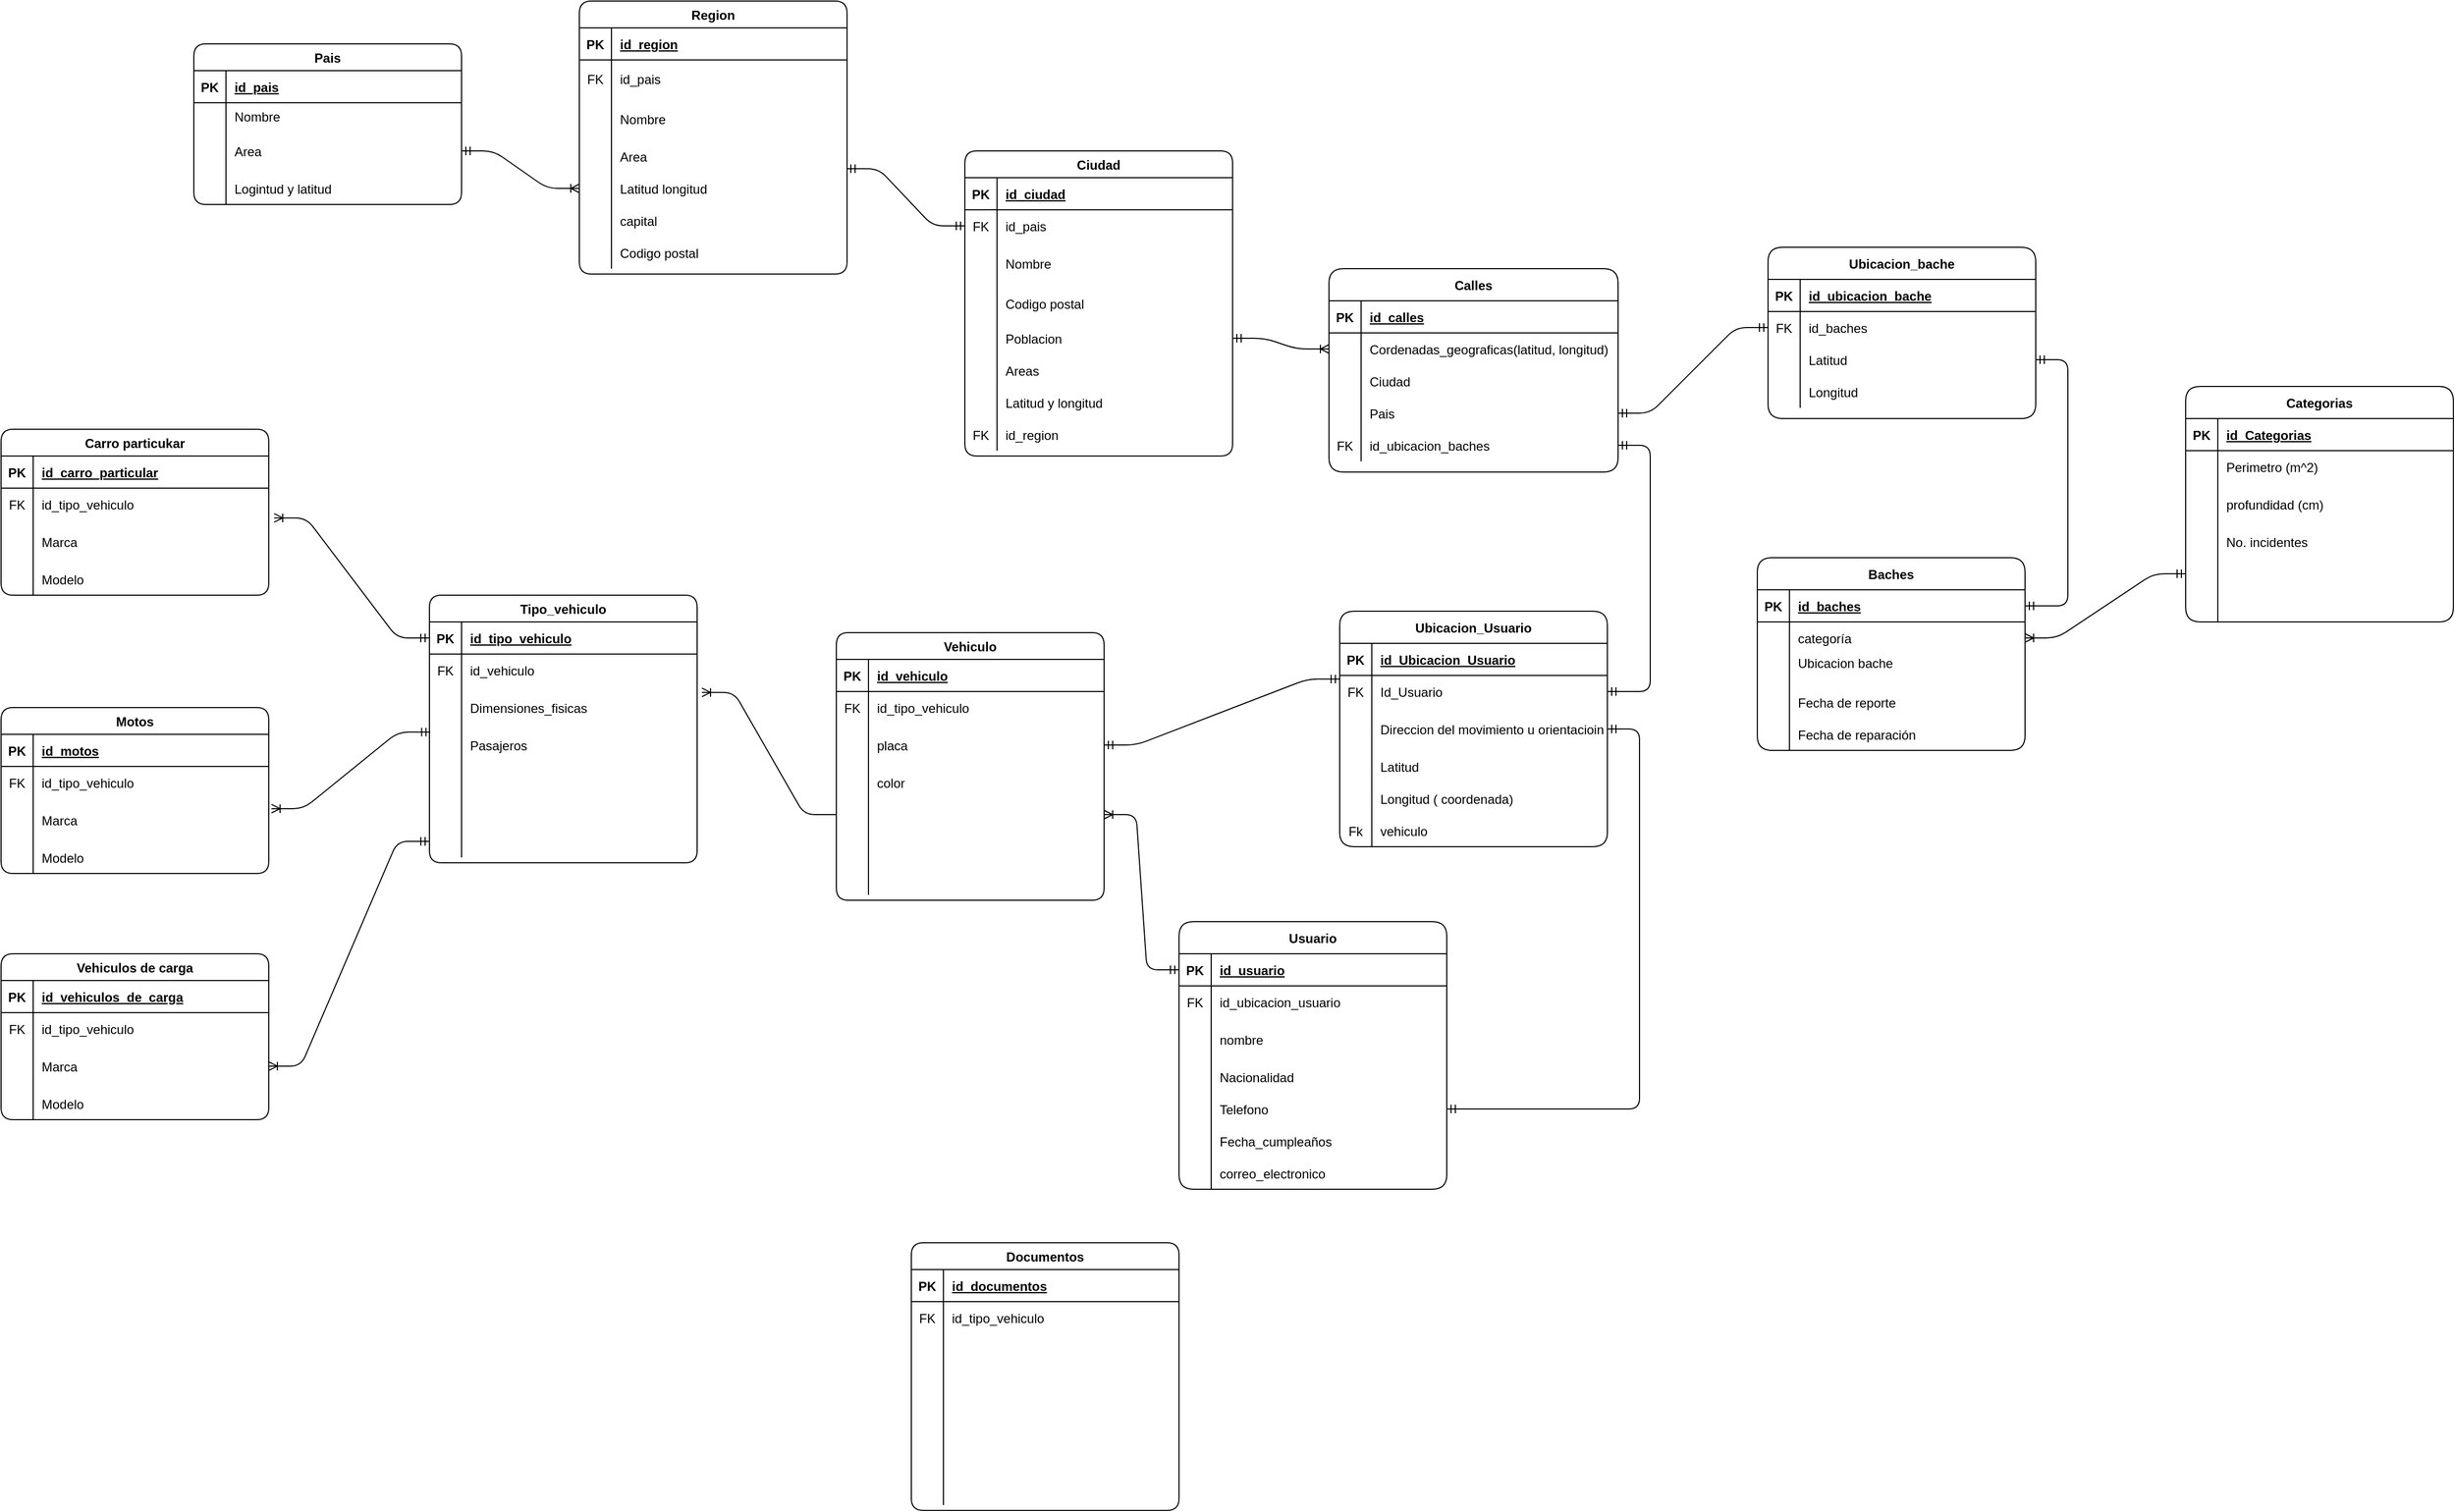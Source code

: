 <mxfile version="24.2.0" type="github">
  <diagram name="Page-1" id="XDN09dfMbkEmqPRKBXD4">
    <mxGraphModel dx="3797" dy="1653" grid="1" gridSize="10" guides="1" tooltips="1" connect="1" arrows="1" fold="1" page="1" pageScale="1" pageWidth="827" pageHeight="1169" math="0" shadow="0">
      <root>
        <mxCell id="0" />
        <mxCell id="1" parent="0" />
        <mxCell id="mISCRe_RFVBFZnoGNRsq-1" value="Baches" style="shape=table;startSize=30;container=1;collapsible=1;childLayout=tableLayout;fixedRows=1;rowLines=0;fontStyle=1;align=center;resizeLast=1;labelBackgroundColor=none;rounded=1;" parent="1" vertex="1">
          <mxGeometry x="1140" y="560" width="250" height="180" as="geometry" />
        </mxCell>
        <mxCell id="mISCRe_RFVBFZnoGNRsq-2" value="" style="shape=partialRectangle;collapsible=0;dropTarget=0;pointerEvents=0;fillColor=none;points=[[0,0.5],[1,0.5]];portConstraint=eastwest;top=0;left=0;right=0;bottom=1;labelBackgroundColor=none;rounded=1;" parent="mISCRe_RFVBFZnoGNRsq-1" vertex="1">
          <mxGeometry y="30" width="250" height="30" as="geometry" />
        </mxCell>
        <mxCell id="mISCRe_RFVBFZnoGNRsq-3" value="PK" style="shape=partialRectangle;overflow=hidden;connectable=0;fillColor=none;top=0;left=0;bottom=0;right=0;fontStyle=1;labelBackgroundColor=none;rounded=1;" parent="mISCRe_RFVBFZnoGNRsq-2" vertex="1">
          <mxGeometry width="30" height="30" as="geometry">
            <mxRectangle width="30" height="30" as="alternateBounds" />
          </mxGeometry>
        </mxCell>
        <mxCell id="mISCRe_RFVBFZnoGNRsq-4" value="id_baches" style="shape=partialRectangle;overflow=hidden;connectable=0;fillColor=none;top=0;left=0;bottom=0;right=0;align=left;spacingLeft=6;fontStyle=5;labelBackgroundColor=none;rounded=1;" parent="mISCRe_RFVBFZnoGNRsq-2" vertex="1">
          <mxGeometry x="30" width="220" height="30" as="geometry">
            <mxRectangle width="220" height="30" as="alternateBounds" />
          </mxGeometry>
        </mxCell>
        <mxCell id="mISCRe_RFVBFZnoGNRsq-5" value="" style="shape=partialRectangle;collapsible=0;dropTarget=0;pointerEvents=0;fillColor=none;points=[[0,0.5],[1,0.5]];portConstraint=eastwest;top=0;left=0;right=0;bottom=0;labelBackgroundColor=none;rounded=1;" parent="mISCRe_RFVBFZnoGNRsq-1" vertex="1">
          <mxGeometry y="60" width="250" height="30" as="geometry" />
        </mxCell>
        <mxCell id="mISCRe_RFVBFZnoGNRsq-6" value="" style="shape=partialRectangle;overflow=hidden;connectable=0;fillColor=none;top=0;left=0;bottom=0;right=0;labelBackgroundColor=none;rounded=1;" parent="mISCRe_RFVBFZnoGNRsq-5" vertex="1">
          <mxGeometry width="30" height="30" as="geometry">
            <mxRectangle width="30" height="30" as="alternateBounds" />
          </mxGeometry>
        </mxCell>
        <mxCell id="mISCRe_RFVBFZnoGNRsq-7" value="categoría" style="shape=partialRectangle;overflow=hidden;connectable=0;fillColor=none;top=0;left=0;bottom=0;right=0;align=left;spacingLeft=6;labelBackgroundColor=none;rounded=1;" parent="mISCRe_RFVBFZnoGNRsq-5" vertex="1">
          <mxGeometry x="30" width="220" height="30" as="geometry">
            <mxRectangle width="220" height="30" as="alternateBounds" />
          </mxGeometry>
        </mxCell>
        <mxCell id="mISCRe_RFVBFZnoGNRsq-8" value="" style="shape=partialRectangle;collapsible=0;dropTarget=0;pointerEvents=0;fillColor=none;points=[[0,0.5],[1,0.5]];portConstraint=eastwest;top=0;left=0;right=0;bottom=0;labelBackgroundColor=none;rounded=1;" parent="mISCRe_RFVBFZnoGNRsq-1" vertex="1">
          <mxGeometry y="90" width="250" height="30" as="geometry" />
        </mxCell>
        <mxCell id="mISCRe_RFVBFZnoGNRsq-9" value="" style="shape=partialRectangle;overflow=hidden;connectable=0;fillColor=none;top=0;left=0;bottom=0;right=0;labelBackgroundColor=none;rounded=1;" parent="mISCRe_RFVBFZnoGNRsq-8" vertex="1">
          <mxGeometry width="30" height="30" as="geometry">
            <mxRectangle width="30" height="30" as="alternateBounds" />
          </mxGeometry>
        </mxCell>
        <mxCell id="mISCRe_RFVBFZnoGNRsq-10" value="Ubicacion bache&#xa;" style="shape=partialRectangle;overflow=hidden;connectable=0;fillColor=none;top=0;left=0;bottom=0;right=0;align=left;spacingLeft=6;labelBackgroundColor=none;rounded=1;" parent="mISCRe_RFVBFZnoGNRsq-8" vertex="1">
          <mxGeometry x="30" width="220" height="30" as="geometry">
            <mxRectangle width="220" height="30" as="alternateBounds" />
          </mxGeometry>
        </mxCell>
        <mxCell id="mISCRe_RFVBFZnoGNRsq-11" value="" style="shape=partialRectangle;collapsible=0;dropTarget=0;pointerEvents=0;fillColor=none;points=[[0,0.5],[1,0.5]];portConstraint=eastwest;top=0;left=0;right=0;bottom=0;labelBackgroundColor=none;rounded=1;" parent="mISCRe_RFVBFZnoGNRsq-1" vertex="1">
          <mxGeometry y="120" width="250" height="30" as="geometry" />
        </mxCell>
        <mxCell id="mISCRe_RFVBFZnoGNRsq-12" value="" style="shape=partialRectangle;overflow=hidden;connectable=0;fillColor=none;top=0;left=0;bottom=0;right=0;labelBackgroundColor=none;rounded=1;" parent="mISCRe_RFVBFZnoGNRsq-11" vertex="1">
          <mxGeometry width="30" height="30" as="geometry">
            <mxRectangle width="30" height="30" as="alternateBounds" />
          </mxGeometry>
        </mxCell>
        <mxCell id="mISCRe_RFVBFZnoGNRsq-13" value="Fecha de reporte" style="shape=partialRectangle;overflow=hidden;connectable=0;fillColor=none;top=0;left=0;bottom=0;right=0;align=left;spacingLeft=6;labelBackgroundColor=none;rounded=1;" parent="mISCRe_RFVBFZnoGNRsq-11" vertex="1">
          <mxGeometry x="30" width="220" height="30" as="geometry">
            <mxRectangle width="220" height="30" as="alternateBounds" />
          </mxGeometry>
        </mxCell>
        <mxCell id="mISCRe_RFVBFZnoGNRsq-14" value="" style="shape=partialRectangle;collapsible=0;dropTarget=0;pointerEvents=0;fillColor=none;points=[[0,0.5],[1,0.5]];portConstraint=eastwest;top=0;left=0;right=0;bottom=0;labelBackgroundColor=none;rounded=1;" parent="mISCRe_RFVBFZnoGNRsq-1" vertex="1">
          <mxGeometry y="150" width="250" height="30" as="geometry" />
        </mxCell>
        <mxCell id="mISCRe_RFVBFZnoGNRsq-15" value="" style="shape=partialRectangle;overflow=hidden;connectable=0;fillColor=none;top=0;left=0;bottom=0;right=0;labelBackgroundColor=none;rounded=1;" parent="mISCRe_RFVBFZnoGNRsq-14" vertex="1">
          <mxGeometry width="30" height="30" as="geometry">
            <mxRectangle width="30" height="30" as="alternateBounds" />
          </mxGeometry>
        </mxCell>
        <mxCell id="mISCRe_RFVBFZnoGNRsq-16" value="Fecha de reparación" style="shape=partialRectangle;overflow=hidden;connectable=0;fillColor=none;top=0;left=0;bottom=0;right=0;align=left;spacingLeft=6;labelBackgroundColor=none;rounded=1;" parent="mISCRe_RFVBFZnoGNRsq-14" vertex="1">
          <mxGeometry x="30" width="220" height="30" as="geometry">
            <mxRectangle width="220" height="30" as="alternateBounds" />
          </mxGeometry>
        </mxCell>
        <mxCell id="mISCRe_RFVBFZnoGNRsq-17" value="Ubicacion_bache" style="shape=table;startSize=30;container=1;collapsible=1;childLayout=tableLayout;fixedRows=1;rowLines=0;fontStyle=1;align=center;resizeLast=1;labelBackgroundColor=none;rounded=1;" parent="1" vertex="1">
          <mxGeometry x="1150" y="270" width="250" height="160" as="geometry" />
        </mxCell>
        <mxCell id="mISCRe_RFVBFZnoGNRsq-18" value="" style="shape=partialRectangle;collapsible=0;dropTarget=0;pointerEvents=0;fillColor=none;points=[[0,0.5],[1,0.5]];portConstraint=eastwest;top=0;left=0;right=0;bottom=1;labelBackgroundColor=none;rounded=1;" parent="mISCRe_RFVBFZnoGNRsq-17" vertex="1">
          <mxGeometry y="30" width="250" height="30" as="geometry" />
        </mxCell>
        <mxCell id="mISCRe_RFVBFZnoGNRsq-19" value="PK" style="shape=partialRectangle;overflow=hidden;connectable=0;fillColor=none;top=0;left=0;bottom=0;right=0;fontStyle=1;labelBackgroundColor=none;rounded=1;" parent="mISCRe_RFVBFZnoGNRsq-18" vertex="1">
          <mxGeometry width="30" height="30" as="geometry">
            <mxRectangle width="30" height="30" as="alternateBounds" />
          </mxGeometry>
        </mxCell>
        <mxCell id="mISCRe_RFVBFZnoGNRsq-20" value="id_ubicacion_bache" style="shape=partialRectangle;overflow=hidden;connectable=0;fillColor=none;top=0;left=0;bottom=0;right=0;align=left;spacingLeft=6;fontStyle=5;labelBackgroundColor=none;rounded=1;" parent="mISCRe_RFVBFZnoGNRsq-18" vertex="1">
          <mxGeometry x="30" width="220" height="30" as="geometry">
            <mxRectangle width="220" height="30" as="alternateBounds" />
          </mxGeometry>
        </mxCell>
        <mxCell id="mISCRe_RFVBFZnoGNRsq-21" value="" style="shape=partialRectangle;collapsible=0;dropTarget=0;pointerEvents=0;fillColor=none;points=[[0,0.5],[1,0.5]];portConstraint=eastwest;top=0;left=0;right=0;bottom=0;labelBackgroundColor=none;rounded=1;" parent="mISCRe_RFVBFZnoGNRsq-17" vertex="1">
          <mxGeometry y="60" width="250" height="30" as="geometry" />
        </mxCell>
        <mxCell id="mISCRe_RFVBFZnoGNRsq-22" value="FK" style="shape=partialRectangle;overflow=hidden;connectable=0;fillColor=none;top=0;left=0;bottom=0;right=0;labelBackgroundColor=none;rounded=1;" parent="mISCRe_RFVBFZnoGNRsq-21" vertex="1">
          <mxGeometry width="30" height="30" as="geometry">
            <mxRectangle width="30" height="30" as="alternateBounds" />
          </mxGeometry>
        </mxCell>
        <mxCell id="mISCRe_RFVBFZnoGNRsq-23" value="id_baches" style="shape=partialRectangle;overflow=hidden;connectable=0;fillColor=none;top=0;left=0;bottom=0;right=0;align=left;spacingLeft=6;labelBorderColor=none;labelBackgroundColor=none;rounded=1;" parent="mISCRe_RFVBFZnoGNRsq-21" vertex="1">
          <mxGeometry x="30" width="220" height="30" as="geometry">
            <mxRectangle width="220" height="30" as="alternateBounds" />
          </mxGeometry>
        </mxCell>
        <mxCell id="mISCRe_RFVBFZnoGNRsq-24" value="" style="shape=partialRectangle;collapsible=0;dropTarget=0;pointerEvents=0;fillColor=none;points=[[0,0.5],[1,0.5]];portConstraint=eastwest;top=0;left=0;right=0;bottom=0;labelBackgroundColor=none;rounded=1;" parent="mISCRe_RFVBFZnoGNRsq-17" vertex="1">
          <mxGeometry y="90" width="250" height="30" as="geometry" />
        </mxCell>
        <mxCell id="mISCRe_RFVBFZnoGNRsq-25" value="" style="shape=partialRectangle;overflow=hidden;connectable=0;fillColor=none;top=0;left=0;bottom=0;right=0;labelBackgroundColor=none;rounded=1;" parent="mISCRe_RFVBFZnoGNRsq-24" vertex="1">
          <mxGeometry width="30" height="30" as="geometry">
            <mxRectangle width="30" height="30" as="alternateBounds" />
          </mxGeometry>
        </mxCell>
        <mxCell id="mISCRe_RFVBFZnoGNRsq-26" value="Latitud" style="shape=partialRectangle;overflow=hidden;connectable=0;fillColor=none;top=0;left=0;bottom=0;right=0;align=left;spacingLeft=6;labelBackgroundColor=none;rounded=1;" parent="mISCRe_RFVBFZnoGNRsq-24" vertex="1">
          <mxGeometry x="30" width="220" height="30" as="geometry">
            <mxRectangle width="220" height="30" as="alternateBounds" />
          </mxGeometry>
        </mxCell>
        <mxCell id="mISCRe_RFVBFZnoGNRsq-27" value="" style="shape=partialRectangle;collapsible=0;dropTarget=0;pointerEvents=0;fillColor=none;points=[[0,0.5],[1,0.5]];portConstraint=eastwest;top=0;left=0;right=0;bottom=0;labelBackgroundColor=none;rounded=1;" parent="mISCRe_RFVBFZnoGNRsq-17" vertex="1">
          <mxGeometry y="120" width="250" height="30" as="geometry" />
        </mxCell>
        <mxCell id="mISCRe_RFVBFZnoGNRsq-28" value="" style="shape=partialRectangle;overflow=hidden;connectable=0;fillColor=none;top=0;left=0;bottom=0;right=0;labelBackgroundColor=none;rounded=1;" parent="mISCRe_RFVBFZnoGNRsq-27" vertex="1">
          <mxGeometry width="30" height="30" as="geometry">
            <mxRectangle width="30" height="30" as="alternateBounds" />
          </mxGeometry>
        </mxCell>
        <mxCell id="mISCRe_RFVBFZnoGNRsq-29" value="Longitud" style="shape=partialRectangle;overflow=hidden;connectable=0;fillColor=none;top=0;left=0;bottom=0;right=0;align=left;spacingLeft=6;labelBackgroundColor=none;rounded=1;" parent="mISCRe_RFVBFZnoGNRsq-27" vertex="1">
          <mxGeometry x="30" width="220" height="30" as="geometry">
            <mxRectangle width="220" height="30" as="alternateBounds" />
          </mxGeometry>
        </mxCell>
        <mxCell id="mISCRe_RFVBFZnoGNRsq-30" value="Calles" style="shape=table;startSize=30;container=1;collapsible=1;childLayout=tableLayout;fixedRows=1;rowLines=0;fontStyle=1;align=center;resizeLast=1;labelBackgroundColor=none;rounded=1;" parent="1" vertex="1">
          <mxGeometry x="740" y="290" width="270" height="190" as="geometry" />
        </mxCell>
        <mxCell id="mISCRe_RFVBFZnoGNRsq-31" value="" style="shape=partialRectangle;collapsible=0;dropTarget=0;pointerEvents=0;fillColor=none;points=[[0,0.5],[1,0.5]];portConstraint=eastwest;top=0;left=0;right=0;bottom=1;labelBackgroundColor=none;rounded=1;" parent="mISCRe_RFVBFZnoGNRsq-30" vertex="1">
          <mxGeometry y="30" width="270" height="30" as="geometry" />
        </mxCell>
        <mxCell id="mISCRe_RFVBFZnoGNRsq-32" value="PK" style="shape=partialRectangle;overflow=hidden;connectable=0;fillColor=none;top=0;left=0;bottom=0;right=0;fontStyle=1;labelBackgroundColor=none;rounded=1;" parent="mISCRe_RFVBFZnoGNRsq-31" vertex="1">
          <mxGeometry width="30" height="30" as="geometry">
            <mxRectangle width="30" height="30" as="alternateBounds" />
          </mxGeometry>
        </mxCell>
        <mxCell id="mISCRe_RFVBFZnoGNRsq-33" value="id_calles" style="shape=partialRectangle;overflow=hidden;connectable=0;fillColor=none;top=0;left=0;bottom=0;right=0;align=left;spacingLeft=6;fontStyle=5;labelBackgroundColor=none;rounded=1;" parent="mISCRe_RFVBFZnoGNRsq-31" vertex="1">
          <mxGeometry x="30" width="240" height="30" as="geometry">
            <mxRectangle width="240" height="30" as="alternateBounds" />
          </mxGeometry>
        </mxCell>
        <mxCell id="mISCRe_RFVBFZnoGNRsq-34" value="" style="shape=partialRectangle;collapsible=0;dropTarget=0;pointerEvents=0;fillColor=none;points=[[0,0.5],[1,0.5]];portConstraint=eastwest;top=0;left=0;right=0;bottom=0;labelBackgroundColor=none;rounded=1;" parent="mISCRe_RFVBFZnoGNRsq-30" vertex="1">
          <mxGeometry y="60" width="270" height="30" as="geometry" />
        </mxCell>
        <mxCell id="mISCRe_RFVBFZnoGNRsq-35" value="" style="shape=partialRectangle;overflow=hidden;connectable=0;fillColor=none;top=0;left=0;bottom=0;right=0;labelBackgroundColor=none;rounded=1;" parent="mISCRe_RFVBFZnoGNRsq-34" vertex="1">
          <mxGeometry width="30" height="30" as="geometry">
            <mxRectangle width="30" height="30" as="alternateBounds" />
          </mxGeometry>
        </mxCell>
        <mxCell id="mISCRe_RFVBFZnoGNRsq-36" value="Cordenadas_geograficas(latitud, longitud)" style="shape=partialRectangle;overflow=hidden;connectable=0;fillColor=none;top=0;left=0;bottom=0;right=0;align=left;spacingLeft=6;labelBackgroundColor=none;rounded=1;" parent="mISCRe_RFVBFZnoGNRsq-34" vertex="1">
          <mxGeometry x="30" width="240" height="30" as="geometry">
            <mxRectangle width="240" height="30" as="alternateBounds" />
          </mxGeometry>
        </mxCell>
        <mxCell id="mISCRe_RFVBFZnoGNRsq-37" value="" style="shape=partialRectangle;collapsible=0;dropTarget=0;pointerEvents=0;fillColor=none;points=[[0,0.5],[1,0.5]];portConstraint=eastwest;top=0;left=0;right=0;bottom=0;labelBackgroundColor=none;rounded=1;" parent="mISCRe_RFVBFZnoGNRsq-30" vertex="1">
          <mxGeometry y="90" width="270" height="30" as="geometry" />
        </mxCell>
        <mxCell id="mISCRe_RFVBFZnoGNRsq-38" value="" style="shape=partialRectangle;overflow=hidden;connectable=0;fillColor=none;top=0;left=0;bottom=0;right=0;labelBackgroundColor=none;rounded=1;" parent="mISCRe_RFVBFZnoGNRsq-37" vertex="1">
          <mxGeometry width="30" height="30" as="geometry">
            <mxRectangle width="30" height="30" as="alternateBounds" />
          </mxGeometry>
        </mxCell>
        <mxCell id="mISCRe_RFVBFZnoGNRsq-39" value="Ciudad" style="shape=partialRectangle;overflow=hidden;connectable=0;fillColor=none;top=0;left=0;bottom=0;right=0;align=left;spacingLeft=6;labelBackgroundColor=none;rounded=1;" parent="mISCRe_RFVBFZnoGNRsq-37" vertex="1">
          <mxGeometry x="30" width="240" height="30" as="geometry">
            <mxRectangle width="240" height="30" as="alternateBounds" />
          </mxGeometry>
        </mxCell>
        <mxCell id="mISCRe_RFVBFZnoGNRsq-40" value="" style="shape=partialRectangle;collapsible=0;dropTarget=0;pointerEvents=0;fillColor=none;points=[[0,0.5],[1,0.5]];portConstraint=eastwest;top=0;left=0;right=0;bottom=0;labelBackgroundColor=none;rounded=1;" parent="mISCRe_RFVBFZnoGNRsq-30" vertex="1">
          <mxGeometry y="120" width="270" height="30" as="geometry" />
        </mxCell>
        <mxCell id="mISCRe_RFVBFZnoGNRsq-41" value="" style="shape=partialRectangle;overflow=hidden;connectable=0;fillColor=none;top=0;left=0;bottom=0;right=0;labelBackgroundColor=none;rounded=1;" parent="mISCRe_RFVBFZnoGNRsq-40" vertex="1">
          <mxGeometry width="30" height="30" as="geometry">
            <mxRectangle width="30" height="30" as="alternateBounds" />
          </mxGeometry>
        </mxCell>
        <mxCell id="mISCRe_RFVBFZnoGNRsq-42" value="Pais" style="shape=partialRectangle;overflow=hidden;connectable=0;fillColor=none;top=0;left=0;bottom=0;right=0;align=left;spacingLeft=6;labelBackgroundColor=none;rounded=1;" parent="mISCRe_RFVBFZnoGNRsq-40" vertex="1">
          <mxGeometry x="30" width="240" height="30" as="geometry">
            <mxRectangle width="240" height="30" as="alternateBounds" />
          </mxGeometry>
        </mxCell>
        <mxCell id="mISCRe_RFVBFZnoGNRsq-43" value="" style="shape=partialRectangle;collapsible=0;dropTarget=0;pointerEvents=0;fillColor=none;points=[[0,0.5],[1,0.5]];portConstraint=eastwest;top=0;left=0;right=0;bottom=0;labelBackgroundColor=none;rounded=1;" parent="mISCRe_RFVBFZnoGNRsq-30" vertex="1">
          <mxGeometry y="150" width="270" height="30" as="geometry" />
        </mxCell>
        <mxCell id="mISCRe_RFVBFZnoGNRsq-44" value="FK" style="shape=partialRectangle;overflow=hidden;connectable=0;fillColor=none;top=0;left=0;bottom=0;right=0;labelBackgroundColor=none;rounded=1;" parent="mISCRe_RFVBFZnoGNRsq-43" vertex="1">
          <mxGeometry width="30" height="30" as="geometry">
            <mxRectangle width="30" height="30" as="alternateBounds" />
          </mxGeometry>
        </mxCell>
        <mxCell id="mISCRe_RFVBFZnoGNRsq-45" value="id_ubicacion_baches" style="shape=partialRectangle;overflow=hidden;connectable=0;fillColor=none;top=0;left=0;bottom=0;right=0;align=left;spacingLeft=6;verticalAlign=middle;noLabel=0;labelBackgroundColor=none;rounded=1;" parent="mISCRe_RFVBFZnoGNRsq-43" vertex="1">
          <mxGeometry x="30" width="240" height="30" as="geometry">
            <mxRectangle width="240" height="30" as="alternateBounds" />
          </mxGeometry>
        </mxCell>
        <mxCell id="mISCRe_RFVBFZnoGNRsq-46" value="Categorias" style="shape=table;startSize=30;container=1;collapsible=1;childLayout=tableLayout;fixedRows=1;rowLines=0;fontStyle=1;align=center;resizeLast=1;labelBackgroundColor=none;rounded=1;" parent="1" vertex="1">
          <mxGeometry x="1540" y="400" width="250" height="220" as="geometry" />
        </mxCell>
        <mxCell id="mISCRe_RFVBFZnoGNRsq-47" value="" style="shape=partialRectangle;collapsible=0;dropTarget=0;pointerEvents=0;fillColor=none;points=[[0,0.5],[1,0.5]];portConstraint=eastwest;top=0;left=0;right=0;bottom=1;labelBackgroundColor=none;rounded=1;" parent="mISCRe_RFVBFZnoGNRsq-46" vertex="1">
          <mxGeometry y="30" width="250" height="30" as="geometry" />
        </mxCell>
        <mxCell id="mISCRe_RFVBFZnoGNRsq-48" value="PK" style="shape=partialRectangle;overflow=hidden;connectable=0;fillColor=none;top=0;left=0;bottom=0;right=0;fontStyle=1;labelBackgroundColor=none;rounded=1;" parent="mISCRe_RFVBFZnoGNRsq-47" vertex="1">
          <mxGeometry width="30" height="30" as="geometry">
            <mxRectangle width="30" height="30" as="alternateBounds" />
          </mxGeometry>
        </mxCell>
        <mxCell id="mISCRe_RFVBFZnoGNRsq-49" value="id_Categorias" style="shape=partialRectangle;overflow=hidden;connectable=0;fillColor=none;top=0;left=0;bottom=0;right=0;align=left;spacingLeft=6;fontStyle=5;labelBackgroundColor=none;rounded=1;" parent="mISCRe_RFVBFZnoGNRsq-47" vertex="1">
          <mxGeometry x="30" width="220" height="30" as="geometry">
            <mxRectangle width="220" height="30" as="alternateBounds" />
          </mxGeometry>
        </mxCell>
        <mxCell id="mISCRe_RFVBFZnoGNRsq-50" value="" style="shape=partialRectangle;collapsible=0;dropTarget=0;pointerEvents=0;fillColor=none;points=[[0,0.5],[1,0.5]];portConstraint=eastwest;top=0;left=0;right=0;bottom=0;labelBackgroundColor=none;rounded=1;" parent="mISCRe_RFVBFZnoGNRsq-46" vertex="1">
          <mxGeometry y="60" width="250" height="30" as="geometry" />
        </mxCell>
        <mxCell id="mISCRe_RFVBFZnoGNRsq-51" value="" style="shape=partialRectangle;overflow=hidden;connectable=0;fillColor=none;top=0;left=0;bottom=0;right=0;labelBackgroundColor=none;rounded=1;" parent="mISCRe_RFVBFZnoGNRsq-50" vertex="1">
          <mxGeometry width="30" height="30" as="geometry">
            <mxRectangle width="30" height="30" as="alternateBounds" />
          </mxGeometry>
        </mxCell>
        <mxCell id="mISCRe_RFVBFZnoGNRsq-52" value="Perimetro (m^2)" style="shape=partialRectangle;overflow=hidden;connectable=0;fillColor=none;top=0;left=0;bottom=0;right=0;align=left;spacingLeft=6;labelBackgroundColor=none;rounded=1;" parent="mISCRe_RFVBFZnoGNRsq-50" vertex="1">
          <mxGeometry x="30" width="220" height="30" as="geometry">
            <mxRectangle width="220" height="30" as="alternateBounds" />
          </mxGeometry>
        </mxCell>
        <mxCell id="mISCRe_RFVBFZnoGNRsq-53" value="" style="shape=partialRectangle;collapsible=0;dropTarget=0;pointerEvents=0;fillColor=none;points=[[0,0.5],[1,0.5]];portConstraint=eastwest;top=0;left=0;right=0;bottom=0;labelBackgroundColor=none;rounded=1;" parent="mISCRe_RFVBFZnoGNRsq-46" vertex="1">
          <mxGeometry y="90" width="250" height="40" as="geometry" />
        </mxCell>
        <mxCell id="mISCRe_RFVBFZnoGNRsq-54" value="" style="shape=partialRectangle;overflow=hidden;connectable=0;fillColor=none;top=0;left=0;bottom=0;right=0;labelBackgroundColor=none;rounded=1;" parent="mISCRe_RFVBFZnoGNRsq-53" vertex="1">
          <mxGeometry width="30" height="40" as="geometry">
            <mxRectangle width="30" height="40" as="alternateBounds" />
          </mxGeometry>
        </mxCell>
        <mxCell id="mISCRe_RFVBFZnoGNRsq-55" value="profundidad (cm)" style="shape=partialRectangle;overflow=hidden;connectable=0;fillColor=none;top=0;left=0;bottom=0;right=0;align=left;spacingLeft=6;labelBackgroundColor=none;rounded=1;" parent="mISCRe_RFVBFZnoGNRsq-53" vertex="1">
          <mxGeometry x="30" width="220" height="40" as="geometry">
            <mxRectangle width="220" height="40" as="alternateBounds" />
          </mxGeometry>
        </mxCell>
        <mxCell id="mISCRe_RFVBFZnoGNRsq-56" value="" style="shape=partialRectangle;collapsible=0;dropTarget=0;pointerEvents=0;fillColor=none;points=[[0,0.5],[1,0.5]];portConstraint=eastwest;top=0;left=0;right=0;bottom=0;labelBackgroundColor=none;rounded=1;" parent="mISCRe_RFVBFZnoGNRsq-46" vertex="1">
          <mxGeometry y="130" width="250" height="30" as="geometry" />
        </mxCell>
        <mxCell id="mISCRe_RFVBFZnoGNRsq-57" value="" style="shape=partialRectangle;overflow=hidden;connectable=0;fillColor=none;top=0;left=0;bottom=0;right=0;labelBackgroundColor=none;rounded=1;" parent="mISCRe_RFVBFZnoGNRsq-56" vertex="1">
          <mxGeometry width="30" height="30" as="geometry">
            <mxRectangle width="30" height="30" as="alternateBounds" />
          </mxGeometry>
        </mxCell>
        <mxCell id="mISCRe_RFVBFZnoGNRsq-58" value="No. incidentes" style="shape=partialRectangle;overflow=hidden;connectable=0;fillColor=none;top=0;left=0;bottom=0;right=0;align=left;spacingLeft=6;labelBackgroundColor=none;rounded=1;" parent="mISCRe_RFVBFZnoGNRsq-56" vertex="1">
          <mxGeometry x="30" width="220" height="30" as="geometry">
            <mxRectangle width="220" height="30" as="alternateBounds" />
          </mxGeometry>
        </mxCell>
        <mxCell id="mISCRe_RFVBFZnoGNRsq-59" value="" style="shape=partialRectangle;collapsible=0;dropTarget=0;pointerEvents=0;fillColor=none;points=[[0,0.5],[1,0.5]];portConstraint=eastwest;top=0;left=0;right=0;bottom=0;labelBackgroundColor=none;rounded=1;" parent="mISCRe_RFVBFZnoGNRsq-46" vertex="1">
          <mxGeometry y="160" width="250" height="30" as="geometry" />
        </mxCell>
        <mxCell id="mISCRe_RFVBFZnoGNRsq-60" value="" style="shape=partialRectangle;overflow=hidden;connectable=0;fillColor=none;top=0;left=0;bottom=0;right=0;labelBackgroundColor=none;rounded=1;" parent="mISCRe_RFVBFZnoGNRsq-59" vertex="1">
          <mxGeometry width="30" height="30" as="geometry">
            <mxRectangle width="30" height="30" as="alternateBounds" />
          </mxGeometry>
        </mxCell>
        <mxCell id="mISCRe_RFVBFZnoGNRsq-61" value="" style="shape=partialRectangle;overflow=hidden;connectable=0;fillColor=none;top=0;left=0;bottom=0;right=0;align=left;spacingLeft=6;labelBackgroundColor=none;rounded=1;" parent="mISCRe_RFVBFZnoGNRsq-59" vertex="1">
          <mxGeometry x="30" width="220" height="30" as="geometry">
            <mxRectangle width="220" height="30" as="alternateBounds" />
          </mxGeometry>
        </mxCell>
        <mxCell id="mISCRe_RFVBFZnoGNRsq-62" value="" style="shape=partialRectangle;collapsible=0;dropTarget=0;pointerEvents=0;fillColor=none;points=[[0,0.5],[1,0.5]];portConstraint=eastwest;top=0;left=0;right=0;bottom=0;labelBackgroundColor=none;rounded=1;" parent="mISCRe_RFVBFZnoGNRsq-46" vertex="1">
          <mxGeometry y="190" width="250" height="30" as="geometry" />
        </mxCell>
        <mxCell id="mISCRe_RFVBFZnoGNRsq-63" value="" style="shape=partialRectangle;overflow=hidden;connectable=0;fillColor=none;top=0;left=0;bottom=0;right=0;labelBackgroundColor=none;rounded=1;" parent="mISCRe_RFVBFZnoGNRsq-62" vertex="1">
          <mxGeometry width="30" height="30" as="geometry">
            <mxRectangle width="30" height="30" as="alternateBounds" />
          </mxGeometry>
        </mxCell>
        <mxCell id="mISCRe_RFVBFZnoGNRsq-64" value="" style="shape=partialRectangle;overflow=hidden;connectable=0;fillColor=none;top=0;left=0;bottom=0;right=0;align=left;spacingLeft=6;labelBackgroundColor=none;rounded=1;" parent="mISCRe_RFVBFZnoGNRsq-62" vertex="1">
          <mxGeometry x="30" width="220" height="30" as="geometry">
            <mxRectangle width="220" height="30" as="alternateBounds" />
          </mxGeometry>
        </mxCell>
        <mxCell id="mISCRe_RFVBFZnoGNRsq-65" value="" style="edgeStyle=entityRelationEdgeStyle;fontSize=12;html=1;endArrow=ERoneToMany;startArrow=ERmandOne;rounded=1;exitX=0;exitY=0.5;exitDx=0;exitDy=0;entryX=1;entryY=0.5;entryDx=0;entryDy=0;labelBackgroundColor=none;fontColor=default;" parent="1" source="mISCRe_RFVBFZnoGNRsq-59" target="mISCRe_RFVBFZnoGNRsq-5" edge="1">
          <mxGeometry width="100" height="100" relative="1" as="geometry">
            <mxPoint x="1440" y="580" as="sourcePoint" />
            <mxPoint x="1440" y="430" as="targetPoint" />
          </mxGeometry>
        </mxCell>
        <mxCell id="mISCRe_RFVBFZnoGNRsq-66" value="Ubicacion_Usuario" style="shape=table;startSize=30;container=1;collapsible=1;childLayout=tableLayout;fixedRows=1;rowLines=0;fontStyle=1;align=center;resizeLast=1;labelBackgroundColor=none;rounded=1;" parent="1" vertex="1">
          <mxGeometry x="750" y="610" width="250" height="220" as="geometry" />
        </mxCell>
        <mxCell id="mISCRe_RFVBFZnoGNRsq-67" value="" style="shape=partialRectangle;collapsible=0;dropTarget=0;pointerEvents=0;fillColor=none;points=[[0,0.5],[1,0.5]];portConstraint=eastwest;top=0;left=0;right=0;bottom=1;labelBackgroundColor=none;rounded=1;" parent="mISCRe_RFVBFZnoGNRsq-66" vertex="1">
          <mxGeometry y="30" width="250" height="30" as="geometry" />
        </mxCell>
        <mxCell id="mISCRe_RFVBFZnoGNRsq-68" value="PK" style="shape=partialRectangle;overflow=hidden;connectable=0;fillColor=none;top=0;left=0;bottom=0;right=0;fontStyle=1;labelBackgroundColor=none;rounded=1;" parent="mISCRe_RFVBFZnoGNRsq-67" vertex="1">
          <mxGeometry width="30" height="30" as="geometry">
            <mxRectangle width="30" height="30" as="alternateBounds" />
          </mxGeometry>
        </mxCell>
        <mxCell id="mISCRe_RFVBFZnoGNRsq-69" value="id_Ubicacion_Usuario" style="shape=partialRectangle;overflow=hidden;connectable=0;fillColor=none;top=0;left=0;bottom=0;right=0;align=left;spacingLeft=6;fontStyle=5;labelBackgroundColor=none;rounded=1;" parent="mISCRe_RFVBFZnoGNRsq-67" vertex="1">
          <mxGeometry x="30" width="220" height="30" as="geometry">
            <mxRectangle width="220" height="30" as="alternateBounds" />
          </mxGeometry>
        </mxCell>
        <mxCell id="mISCRe_RFVBFZnoGNRsq-70" value="" style="shape=partialRectangle;collapsible=0;dropTarget=0;pointerEvents=0;fillColor=none;points=[[0,0.5],[1,0.5]];portConstraint=eastwest;top=0;left=0;right=0;bottom=0;labelBackgroundColor=none;rounded=1;" parent="mISCRe_RFVBFZnoGNRsq-66" vertex="1">
          <mxGeometry y="60" width="250" height="30" as="geometry" />
        </mxCell>
        <mxCell id="mISCRe_RFVBFZnoGNRsq-71" value="FK" style="shape=partialRectangle;overflow=hidden;connectable=0;fillColor=none;top=0;left=0;bottom=0;right=0;labelBackgroundColor=none;rounded=1;" parent="mISCRe_RFVBFZnoGNRsq-70" vertex="1">
          <mxGeometry width="30" height="30" as="geometry">
            <mxRectangle width="30" height="30" as="alternateBounds" />
          </mxGeometry>
        </mxCell>
        <mxCell id="mISCRe_RFVBFZnoGNRsq-72" value="Id_Usuario" style="shape=partialRectangle;overflow=hidden;connectable=0;fillColor=none;top=0;left=0;bottom=0;right=0;align=left;spacingLeft=6;labelBackgroundColor=none;rounded=1;" parent="mISCRe_RFVBFZnoGNRsq-70" vertex="1">
          <mxGeometry x="30" width="220" height="30" as="geometry">
            <mxRectangle width="220" height="30" as="alternateBounds" />
          </mxGeometry>
        </mxCell>
        <mxCell id="mISCRe_RFVBFZnoGNRsq-73" value="" style="shape=partialRectangle;collapsible=0;dropTarget=0;pointerEvents=0;fillColor=none;points=[[0,0.5],[1,0.5]];portConstraint=eastwest;top=0;left=0;right=0;bottom=0;labelBackgroundColor=none;rounded=1;" parent="mISCRe_RFVBFZnoGNRsq-66" vertex="1">
          <mxGeometry y="90" width="250" height="40" as="geometry" />
        </mxCell>
        <mxCell id="mISCRe_RFVBFZnoGNRsq-74" value="" style="shape=partialRectangle;overflow=hidden;connectable=0;fillColor=none;top=0;left=0;bottom=0;right=0;labelBackgroundColor=none;rounded=1;" parent="mISCRe_RFVBFZnoGNRsq-73" vertex="1">
          <mxGeometry width="30" height="40" as="geometry">
            <mxRectangle width="30" height="40" as="alternateBounds" />
          </mxGeometry>
        </mxCell>
        <mxCell id="mISCRe_RFVBFZnoGNRsq-75" value="Direccion del movimiento u orientacioin" style="shape=partialRectangle;overflow=hidden;connectable=0;fillColor=none;top=0;left=0;bottom=0;right=0;align=left;spacingLeft=6;labelBackgroundColor=none;rounded=1;" parent="mISCRe_RFVBFZnoGNRsq-73" vertex="1">
          <mxGeometry x="30" width="220" height="40" as="geometry">
            <mxRectangle width="220" height="40" as="alternateBounds" />
          </mxGeometry>
        </mxCell>
        <mxCell id="mISCRe_RFVBFZnoGNRsq-76" value="" style="shape=partialRectangle;collapsible=0;dropTarget=0;pointerEvents=0;fillColor=none;points=[[0,0.5],[1,0.5]];portConstraint=eastwest;top=0;left=0;right=0;bottom=0;labelBackgroundColor=none;rounded=1;" parent="mISCRe_RFVBFZnoGNRsq-66" vertex="1">
          <mxGeometry y="130" width="250" height="30" as="geometry" />
        </mxCell>
        <mxCell id="mISCRe_RFVBFZnoGNRsq-77" value="" style="shape=partialRectangle;overflow=hidden;connectable=0;fillColor=none;top=0;left=0;bottom=0;right=0;labelBackgroundColor=none;rounded=1;" parent="mISCRe_RFVBFZnoGNRsq-76" vertex="1">
          <mxGeometry width="30" height="30" as="geometry">
            <mxRectangle width="30" height="30" as="alternateBounds" />
          </mxGeometry>
        </mxCell>
        <mxCell id="mISCRe_RFVBFZnoGNRsq-78" value="Latitud " style="shape=partialRectangle;overflow=hidden;connectable=0;fillColor=none;top=0;left=0;bottom=0;right=0;align=left;spacingLeft=6;labelBackgroundColor=none;rounded=1;" parent="mISCRe_RFVBFZnoGNRsq-76" vertex="1">
          <mxGeometry x="30" width="220" height="30" as="geometry">
            <mxRectangle width="220" height="30" as="alternateBounds" />
          </mxGeometry>
        </mxCell>
        <mxCell id="mISCRe_RFVBFZnoGNRsq-79" value="" style="shape=partialRectangle;collapsible=0;dropTarget=0;pointerEvents=0;fillColor=none;points=[[0,0.5],[1,0.5]];portConstraint=eastwest;top=0;left=0;right=0;bottom=0;labelBackgroundColor=none;rounded=1;" parent="mISCRe_RFVBFZnoGNRsq-66" vertex="1">
          <mxGeometry y="160" width="250" height="30" as="geometry" />
        </mxCell>
        <mxCell id="mISCRe_RFVBFZnoGNRsq-80" value="" style="shape=partialRectangle;overflow=hidden;connectable=0;fillColor=none;top=0;left=0;bottom=0;right=0;labelBackgroundColor=none;rounded=1;" parent="mISCRe_RFVBFZnoGNRsq-79" vertex="1">
          <mxGeometry width="30" height="30" as="geometry">
            <mxRectangle width="30" height="30" as="alternateBounds" />
          </mxGeometry>
        </mxCell>
        <mxCell id="mISCRe_RFVBFZnoGNRsq-81" value="Longitud ( coordenada)" style="shape=partialRectangle;overflow=hidden;connectable=0;fillColor=none;top=0;left=0;bottom=0;right=0;align=left;spacingLeft=6;labelBackgroundColor=none;rounded=1;" parent="mISCRe_RFVBFZnoGNRsq-79" vertex="1">
          <mxGeometry x="30" width="220" height="30" as="geometry">
            <mxRectangle width="220" height="30" as="alternateBounds" />
          </mxGeometry>
        </mxCell>
        <mxCell id="mISCRe_RFVBFZnoGNRsq-82" value="" style="shape=partialRectangle;collapsible=0;dropTarget=0;pointerEvents=0;fillColor=none;points=[[0,0.5],[1,0.5]];portConstraint=eastwest;top=0;left=0;right=0;bottom=0;labelBackgroundColor=none;rounded=1;" parent="mISCRe_RFVBFZnoGNRsq-66" vertex="1">
          <mxGeometry y="190" width="250" height="30" as="geometry" />
        </mxCell>
        <mxCell id="mISCRe_RFVBFZnoGNRsq-83" value="Fk" style="shape=partialRectangle;overflow=hidden;connectable=0;fillColor=none;top=0;left=0;bottom=0;right=0;labelBackgroundColor=none;rounded=1;" parent="mISCRe_RFVBFZnoGNRsq-82" vertex="1">
          <mxGeometry width="30" height="30" as="geometry">
            <mxRectangle width="30" height="30" as="alternateBounds" />
          </mxGeometry>
        </mxCell>
        <mxCell id="mISCRe_RFVBFZnoGNRsq-84" value="vehiculo" style="shape=partialRectangle;overflow=hidden;connectable=0;fillColor=none;top=0;left=0;bottom=0;right=0;align=left;spacingLeft=6;labelBackgroundColor=none;rounded=1;" parent="mISCRe_RFVBFZnoGNRsq-82" vertex="1">
          <mxGeometry x="30" width="220" height="30" as="geometry">
            <mxRectangle width="220" height="30" as="alternateBounds" />
          </mxGeometry>
        </mxCell>
        <mxCell id="mISCRe_RFVBFZnoGNRsq-85" value="" style="edgeStyle=entityRelationEdgeStyle;fontSize=12;html=1;endArrow=ERmandOne;startArrow=ERmandOne;rounded=1;exitX=1;exitY=0.5;exitDx=0;exitDy=0;labelBackgroundColor=none;fontColor=default;" parent="1" source="mISCRe_RFVBFZnoGNRsq-2" target="mISCRe_RFVBFZnoGNRsq-24" edge="1">
          <mxGeometry width="100" height="100" relative="1" as="geometry">
            <mxPoint x="1420" y="510" as="sourcePoint" />
            <mxPoint x="1460" y="370" as="targetPoint" />
            <Array as="points">
              <mxPoint x="1440" y="440" />
            </Array>
          </mxGeometry>
        </mxCell>
        <mxCell id="mISCRe_RFVBFZnoGNRsq-86" value="" style="edgeStyle=entityRelationEdgeStyle;fontSize=12;html=1;endArrow=ERmandOne;startArrow=ERmandOne;rounded=1;entryX=0;entryY=0.5;entryDx=0;entryDy=0;exitX=1;exitY=0.5;exitDx=0;exitDy=0;labelBackgroundColor=none;fontColor=default;" parent="1" source="mISCRe_RFVBFZnoGNRsq-40" target="mISCRe_RFVBFZnoGNRsq-21" edge="1">
          <mxGeometry width="100" height="100" relative="1" as="geometry">
            <mxPoint x="970" y="590" as="sourcePoint" />
            <mxPoint x="1070" y="490" as="targetPoint" />
          </mxGeometry>
        </mxCell>
        <mxCell id="mISCRe_RFVBFZnoGNRsq-87" value="Usuario" style="shape=table;startSize=30;container=1;collapsible=1;childLayout=tableLayout;fixedRows=1;rowLines=0;fontStyle=1;align=center;resizeLast=1;labelBackgroundColor=none;rounded=1;" parent="1" vertex="1">
          <mxGeometry x="600" y="900" width="250" height="250" as="geometry" />
        </mxCell>
        <mxCell id="mISCRe_RFVBFZnoGNRsq-88" value="" style="shape=partialRectangle;collapsible=0;dropTarget=0;pointerEvents=0;fillColor=none;points=[[0,0.5],[1,0.5]];portConstraint=eastwest;top=0;left=0;right=0;bottom=1;labelBackgroundColor=none;rounded=1;" parent="mISCRe_RFVBFZnoGNRsq-87" vertex="1">
          <mxGeometry y="30" width="250" height="30" as="geometry" />
        </mxCell>
        <mxCell id="mISCRe_RFVBFZnoGNRsq-89" value="PK" style="shape=partialRectangle;overflow=hidden;connectable=0;fillColor=none;top=0;left=0;bottom=0;right=0;fontStyle=1;labelBackgroundColor=none;rounded=1;" parent="mISCRe_RFVBFZnoGNRsq-88" vertex="1">
          <mxGeometry width="30" height="30" as="geometry">
            <mxRectangle width="30" height="30" as="alternateBounds" />
          </mxGeometry>
        </mxCell>
        <mxCell id="mISCRe_RFVBFZnoGNRsq-90" value="id_usuario" style="shape=partialRectangle;overflow=hidden;connectable=0;fillColor=none;top=0;left=0;bottom=0;right=0;align=left;spacingLeft=6;fontStyle=5;labelBackgroundColor=none;rounded=1;" parent="mISCRe_RFVBFZnoGNRsq-88" vertex="1">
          <mxGeometry x="30" width="220" height="30" as="geometry">
            <mxRectangle width="220" height="30" as="alternateBounds" />
          </mxGeometry>
        </mxCell>
        <mxCell id="mISCRe_RFVBFZnoGNRsq-91" value="" style="shape=partialRectangle;collapsible=0;dropTarget=0;pointerEvents=0;fillColor=none;points=[[0,0.5],[1,0.5]];portConstraint=eastwest;top=0;left=0;right=0;bottom=0;labelBackgroundColor=none;rounded=1;" parent="mISCRe_RFVBFZnoGNRsq-87" vertex="1">
          <mxGeometry y="60" width="250" height="30" as="geometry" />
        </mxCell>
        <mxCell id="mISCRe_RFVBFZnoGNRsq-92" value="FK" style="shape=partialRectangle;overflow=hidden;connectable=0;fillColor=none;top=0;left=0;bottom=0;right=0;labelBackgroundColor=none;rounded=1;" parent="mISCRe_RFVBFZnoGNRsq-91" vertex="1">
          <mxGeometry width="30" height="30" as="geometry">
            <mxRectangle width="30" height="30" as="alternateBounds" />
          </mxGeometry>
        </mxCell>
        <mxCell id="mISCRe_RFVBFZnoGNRsq-93" value="id_ubicacion_usuario" style="shape=partialRectangle;overflow=hidden;connectable=0;fillColor=none;top=0;left=0;bottom=0;right=0;align=left;spacingLeft=6;labelBackgroundColor=none;rounded=1;" parent="mISCRe_RFVBFZnoGNRsq-91" vertex="1">
          <mxGeometry x="30" width="220" height="30" as="geometry">
            <mxRectangle width="220" height="30" as="alternateBounds" />
          </mxGeometry>
        </mxCell>
        <mxCell id="mISCRe_RFVBFZnoGNRsq-94" value="" style="shape=partialRectangle;collapsible=0;dropTarget=0;pointerEvents=0;fillColor=none;points=[[0,0.5],[1,0.5]];portConstraint=eastwest;top=0;left=0;right=0;bottom=0;labelBackgroundColor=none;rounded=1;" parent="mISCRe_RFVBFZnoGNRsq-87" vertex="1">
          <mxGeometry y="90" width="250" height="40" as="geometry" />
        </mxCell>
        <mxCell id="mISCRe_RFVBFZnoGNRsq-95" value="" style="shape=partialRectangle;overflow=hidden;connectable=0;fillColor=none;top=0;left=0;bottom=0;right=0;labelBackgroundColor=none;rounded=1;" parent="mISCRe_RFVBFZnoGNRsq-94" vertex="1">
          <mxGeometry width="30" height="40" as="geometry">
            <mxRectangle width="30" height="40" as="alternateBounds" />
          </mxGeometry>
        </mxCell>
        <mxCell id="mISCRe_RFVBFZnoGNRsq-96" value="nombre" style="shape=partialRectangle;overflow=hidden;connectable=0;fillColor=none;top=0;left=0;bottom=0;right=0;align=left;spacingLeft=6;labelBackgroundColor=none;rounded=1;" parent="mISCRe_RFVBFZnoGNRsq-94" vertex="1">
          <mxGeometry x="30" width="220" height="40" as="geometry">
            <mxRectangle width="220" height="40" as="alternateBounds" />
          </mxGeometry>
        </mxCell>
        <mxCell id="mISCRe_RFVBFZnoGNRsq-97" value="" style="shape=partialRectangle;collapsible=0;dropTarget=0;pointerEvents=0;fillColor=none;points=[[0,0.5],[1,0.5]];portConstraint=eastwest;top=0;left=0;right=0;bottom=0;labelBackgroundColor=none;rounded=1;" parent="mISCRe_RFVBFZnoGNRsq-87" vertex="1">
          <mxGeometry y="130" width="250" height="30" as="geometry" />
        </mxCell>
        <mxCell id="mISCRe_RFVBFZnoGNRsq-98" value="" style="shape=partialRectangle;overflow=hidden;connectable=0;fillColor=none;top=0;left=0;bottom=0;right=0;labelBackgroundColor=none;rounded=1;" parent="mISCRe_RFVBFZnoGNRsq-97" vertex="1">
          <mxGeometry width="30" height="30" as="geometry">
            <mxRectangle width="30" height="30" as="alternateBounds" />
          </mxGeometry>
        </mxCell>
        <mxCell id="mISCRe_RFVBFZnoGNRsq-99" value="Nacionalidad" style="shape=partialRectangle;overflow=hidden;connectable=0;fillColor=none;top=0;left=0;bottom=0;right=0;align=left;spacingLeft=6;labelBackgroundColor=none;rounded=1;" parent="mISCRe_RFVBFZnoGNRsq-97" vertex="1">
          <mxGeometry x="30" width="220" height="30" as="geometry">
            <mxRectangle width="220" height="30" as="alternateBounds" />
          </mxGeometry>
        </mxCell>
        <mxCell id="mISCRe_RFVBFZnoGNRsq-100" value="" style="shape=partialRectangle;collapsible=0;dropTarget=0;pointerEvents=0;fillColor=none;points=[[0,0.5],[1,0.5]];portConstraint=eastwest;top=0;left=0;right=0;bottom=0;labelBackgroundColor=none;rounded=1;" parent="mISCRe_RFVBFZnoGNRsq-87" vertex="1">
          <mxGeometry y="160" width="250" height="30" as="geometry" />
        </mxCell>
        <mxCell id="mISCRe_RFVBFZnoGNRsq-101" value="" style="shape=partialRectangle;overflow=hidden;connectable=0;fillColor=none;top=0;left=0;bottom=0;right=0;labelBackgroundColor=none;rounded=1;" parent="mISCRe_RFVBFZnoGNRsq-100" vertex="1">
          <mxGeometry width="30" height="30" as="geometry">
            <mxRectangle width="30" height="30" as="alternateBounds" />
          </mxGeometry>
        </mxCell>
        <mxCell id="mISCRe_RFVBFZnoGNRsq-102" value="Telefono" style="shape=partialRectangle;overflow=hidden;connectable=0;fillColor=none;top=0;left=0;bottom=0;right=0;align=left;spacingLeft=6;labelBackgroundColor=none;rounded=1;" parent="mISCRe_RFVBFZnoGNRsq-100" vertex="1">
          <mxGeometry x="30" width="220" height="30" as="geometry">
            <mxRectangle width="220" height="30" as="alternateBounds" />
          </mxGeometry>
        </mxCell>
        <mxCell id="mISCRe_RFVBFZnoGNRsq-103" value="" style="shape=partialRectangle;collapsible=0;dropTarget=0;pointerEvents=0;fillColor=none;points=[[0,0.5],[1,0.5]];portConstraint=eastwest;top=0;left=0;right=0;bottom=0;labelBackgroundColor=none;rounded=1;" parent="mISCRe_RFVBFZnoGNRsq-87" vertex="1">
          <mxGeometry y="190" width="250" height="30" as="geometry" />
        </mxCell>
        <mxCell id="mISCRe_RFVBFZnoGNRsq-104" value="" style="shape=partialRectangle;overflow=hidden;connectable=0;fillColor=none;top=0;left=0;bottom=0;right=0;labelBackgroundColor=none;rounded=1;" parent="mISCRe_RFVBFZnoGNRsq-103" vertex="1">
          <mxGeometry width="30" height="30" as="geometry">
            <mxRectangle width="30" height="30" as="alternateBounds" />
          </mxGeometry>
        </mxCell>
        <mxCell id="mISCRe_RFVBFZnoGNRsq-105" value="Fecha_cumpleaños" style="shape=partialRectangle;overflow=hidden;connectable=0;fillColor=none;top=0;left=0;bottom=0;right=0;align=left;spacingLeft=6;labelBackgroundColor=none;rounded=1;" parent="mISCRe_RFVBFZnoGNRsq-103" vertex="1">
          <mxGeometry x="30" width="220" height="30" as="geometry">
            <mxRectangle width="220" height="30" as="alternateBounds" />
          </mxGeometry>
        </mxCell>
        <mxCell id="mISCRe_RFVBFZnoGNRsq-106" value="" style="shape=partialRectangle;collapsible=0;dropTarget=0;pointerEvents=0;fillColor=none;points=[[0,0.5],[1,0.5]];portConstraint=eastwest;top=0;left=0;right=0;bottom=0;labelBackgroundColor=none;rounded=1;" parent="mISCRe_RFVBFZnoGNRsq-87" vertex="1">
          <mxGeometry y="220" width="250" height="30" as="geometry" />
        </mxCell>
        <mxCell id="mISCRe_RFVBFZnoGNRsq-107" value="" style="shape=partialRectangle;overflow=hidden;connectable=0;fillColor=none;top=0;left=0;bottom=0;right=0;labelBackgroundColor=none;rounded=1;" parent="mISCRe_RFVBFZnoGNRsq-106" vertex="1">
          <mxGeometry width="30" height="30" as="geometry">
            <mxRectangle width="30" height="30" as="alternateBounds" />
          </mxGeometry>
        </mxCell>
        <mxCell id="mISCRe_RFVBFZnoGNRsq-108" value="correo_electronico" style="shape=partialRectangle;overflow=hidden;connectable=0;fillColor=none;top=0;left=0;bottom=0;right=0;align=left;spacingLeft=6;labelBackgroundColor=none;rounded=1;" parent="mISCRe_RFVBFZnoGNRsq-106" vertex="1">
          <mxGeometry x="30" width="220" height="30" as="geometry">
            <mxRectangle width="220" height="30" as="alternateBounds" />
          </mxGeometry>
        </mxCell>
        <mxCell id="mISCRe_RFVBFZnoGNRsq-109" value="" style="edgeStyle=entityRelationEdgeStyle;fontSize=12;html=1;endArrow=ERmandOne;startArrow=ERmandOne;rounded=1;exitX=1;exitY=0.5;exitDx=0;exitDy=0;labelBackgroundColor=none;fontColor=default;" parent="1" source="mISCRe_RFVBFZnoGNRsq-70" target="mISCRe_RFVBFZnoGNRsq-43" edge="1">
          <mxGeometry width="100" height="100" relative="1" as="geometry">
            <mxPoint x="920" y="610" as="sourcePoint" />
            <mxPoint x="1020" y="510" as="targetPoint" />
          </mxGeometry>
        </mxCell>
        <mxCell id="mISCRe_RFVBFZnoGNRsq-110" value="Ciudad" style="shape=table;startSize=25;container=1;collapsible=1;childLayout=tableLayout;fixedRows=1;rowLines=0;fontStyle=1;align=center;resizeLast=1;labelBackgroundColor=none;rounded=1;" parent="1" vertex="1">
          <mxGeometry x="400" y="180" width="250" height="285" as="geometry" />
        </mxCell>
        <mxCell id="mISCRe_RFVBFZnoGNRsq-111" value="" style="shape=partialRectangle;collapsible=0;dropTarget=0;pointerEvents=0;fillColor=none;points=[[0,0.5],[1,0.5]];portConstraint=eastwest;top=0;left=0;right=0;bottom=1;labelBackgroundColor=none;rounded=1;" parent="mISCRe_RFVBFZnoGNRsq-110" vertex="1">
          <mxGeometry y="25" width="250" height="30" as="geometry" />
        </mxCell>
        <mxCell id="mISCRe_RFVBFZnoGNRsq-112" value="PK" style="shape=partialRectangle;overflow=hidden;connectable=0;fillColor=none;top=0;left=0;bottom=0;right=0;fontStyle=1;labelBackgroundColor=none;rounded=1;" parent="mISCRe_RFVBFZnoGNRsq-111" vertex="1">
          <mxGeometry width="30" height="30" as="geometry">
            <mxRectangle width="30" height="30" as="alternateBounds" />
          </mxGeometry>
        </mxCell>
        <mxCell id="mISCRe_RFVBFZnoGNRsq-113" value="id_ciudad" style="shape=partialRectangle;overflow=hidden;connectable=0;fillColor=none;top=0;left=0;bottom=0;right=0;align=left;spacingLeft=6;fontStyle=5;labelBackgroundColor=none;rounded=1;" parent="mISCRe_RFVBFZnoGNRsq-111" vertex="1">
          <mxGeometry x="30" width="220" height="30" as="geometry">
            <mxRectangle width="220" height="30" as="alternateBounds" />
          </mxGeometry>
        </mxCell>
        <mxCell id="mISCRe_RFVBFZnoGNRsq-114" value="" style="shape=partialRectangle;collapsible=0;dropTarget=0;pointerEvents=0;fillColor=none;points=[[0,0.5],[1,0.5]];portConstraint=eastwest;top=0;left=0;right=0;bottom=0;labelBackgroundColor=none;rounded=1;" parent="mISCRe_RFVBFZnoGNRsq-110" vertex="1">
          <mxGeometry y="55" width="250" height="30" as="geometry" />
        </mxCell>
        <mxCell id="mISCRe_RFVBFZnoGNRsq-115" value="FK" style="shape=partialRectangle;overflow=hidden;connectable=0;fillColor=none;top=0;left=0;bottom=0;right=0;labelBackgroundColor=none;rounded=1;" parent="mISCRe_RFVBFZnoGNRsq-114" vertex="1">
          <mxGeometry width="30" height="30" as="geometry">
            <mxRectangle width="30" height="30" as="alternateBounds" />
          </mxGeometry>
        </mxCell>
        <mxCell id="mISCRe_RFVBFZnoGNRsq-116" value="id_pais" style="shape=partialRectangle;overflow=hidden;connectable=0;fillColor=none;top=0;left=0;bottom=0;right=0;align=left;spacingLeft=6;labelBackgroundColor=none;rounded=1;" parent="mISCRe_RFVBFZnoGNRsq-114" vertex="1">
          <mxGeometry x="30" width="220" height="30" as="geometry">
            <mxRectangle width="220" height="30" as="alternateBounds" />
          </mxGeometry>
        </mxCell>
        <mxCell id="mISCRe_RFVBFZnoGNRsq-117" value="" style="shape=partialRectangle;collapsible=0;dropTarget=0;pointerEvents=0;fillColor=none;points=[[0,0.5],[1,0.5]];portConstraint=eastwest;top=0;left=0;right=0;bottom=0;labelBackgroundColor=none;rounded=1;" parent="mISCRe_RFVBFZnoGNRsq-110" vertex="1">
          <mxGeometry y="85" width="250" height="40" as="geometry" />
        </mxCell>
        <mxCell id="mISCRe_RFVBFZnoGNRsq-118" value="" style="shape=partialRectangle;overflow=hidden;connectable=0;fillColor=none;top=0;left=0;bottom=0;right=0;labelBackgroundColor=none;rounded=1;" parent="mISCRe_RFVBFZnoGNRsq-117" vertex="1">
          <mxGeometry width="30" height="40" as="geometry">
            <mxRectangle width="30" height="40" as="alternateBounds" />
          </mxGeometry>
        </mxCell>
        <mxCell id="mISCRe_RFVBFZnoGNRsq-119" value="Nombre" style="shape=partialRectangle;overflow=hidden;connectable=0;fillColor=none;top=0;left=0;bottom=0;right=0;align=left;spacingLeft=6;labelBackgroundColor=none;rounded=1;" parent="mISCRe_RFVBFZnoGNRsq-117" vertex="1">
          <mxGeometry x="30" width="220" height="40" as="geometry">
            <mxRectangle width="220" height="40" as="alternateBounds" />
          </mxGeometry>
        </mxCell>
        <mxCell id="mISCRe_RFVBFZnoGNRsq-120" value="" style="shape=partialRectangle;collapsible=0;dropTarget=0;pointerEvents=0;fillColor=none;points=[[0,0.5],[1,0.5]];portConstraint=eastwest;top=0;left=0;right=0;bottom=0;labelBackgroundColor=none;rounded=1;" parent="mISCRe_RFVBFZnoGNRsq-110" vertex="1">
          <mxGeometry y="125" width="250" height="35" as="geometry" />
        </mxCell>
        <mxCell id="mISCRe_RFVBFZnoGNRsq-121" value="" style="shape=partialRectangle;overflow=hidden;connectable=0;fillColor=none;top=0;left=0;bottom=0;right=0;labelBackgroundColor=none;rounded=1;" parent="mISCRe_RFVBFZnoGNRsq-120" vertex="1">
          <mxGeometry width="30" height="35" as="geometry">
            <mxRectangle width="30" height="35" as="alternateBounds" />
          </mxGeometry>
        </mxCell>
        <mxCell id="mISCRe_RFVBFZnoGNRsq-122" value="Codigo postal" style="shape=partialRectangle;overflow=hidden;connectable=0;fillColor=none;top=0;left=0;bottom=0;right=0;align=left;spacingLeft=6;labelBackgroundColor=none;rounded=1;" parent="mISCRe_RFVBFZnoGNRsq-120" vertex="1">
          <mxGeometry x="30" width="220" height="35" as="geometry">
            <mxRectangle width="220" height="35" as="alternateBounds" />
          </mxGeometry>
        </mxCell>
        <mxCell id="mISCRe_RFVBFZnoGNRsq-123" value="" style="shape=partialRectangle;collapsible=0;dropTarget=0;pointerEvents=0;fillColor=none;points=[[0,0.5],[1,0.5]];portConstraint=eastwest;top=0;left=0;right=0;bottom=0;labelBackgroundColor=none;rounded=1;" parent="mISCRe_RFVBFZnoGNRsq-110" vertex="1">
          <mxGeometry y="160" width="250" height="30" as="geometry" />
        </mxCell>
        <mxCell id="mISCRe_RFVBFZnoGNRsq-124" value="" style="shape=partialRectangle;overflow=hidden;connectable=0;fillColor=none;top=0;left=0;bottom=0;right=0;labelBackgroundColor=none;rounded=1;" parent="mISCRe_RFVBFZnoGNRsq-123" vertex="1">
          <mxGeometry width="30" height="30" as="geometry">
            <mxRectangle width="30" height="30" as="alternateBounds" />
          </mxGeometry>
        </mxCell>
        <mxCell id="mISCRe_RFVBFZnoGNRsq-125" value="Poblacion" style="shape=partialRectangle;overflow=hidden;connectable=0;fillColor=none;top=0;left=0;bottom=0;right=0;align=left;spacingLeft=6;labelBackgroundColor=none;rounded=1;" parent="mISCRe_RFVBFZnoGNRsq-123" vertex="1">
          <mxGeometry x="30" width="220" height="30" as="geometry">
            <mxRectangle width="220" height="30" as="alternateBounds" />
          </mxGeometry>
        </mxCell>
        <mxCell id="mISCRe_RFVBFZnoGNRsq-126" value="" style="shape=partialRectangle;collapsible=0;dropTarget=0;pointerEvents=0;fillColor=none;points=[[0,0.5],[1,0.5]];portConstraint=eastwest;top=0;left=0;right=0;bottom=0;labelBackgroundColor=none;rounded=1;" parent="mISCRe_RFVBFZnoGNRsq-110" vertex="1">
          <mxGeometry y="190" width="250" height="30" as="geometry" />
        </mxCell>
        <mxCell id="mISCRe_RFVBFZnoGNRsq-127" value="" style="shape=partialRectangle;overflow=hidden;connectable=0;fillColor=none;top=0;left=0;bottom=0;right=0;labelBackgroundColor=none;rounded=1;" parent="mISCRe_RFVBFZnoGNRsq-126" vertex="1">
          <mxGeometry width="30" height="30" as="geometry">
            <mxRectangle width="30" height="30" as="alternateBounds" />
          </mxGeometry>
        </mxCell>
        <mxCell id="mISCRe_RFVBFZnoGNRsq-128" value="Areas" style="shape=partialRectangle;overflow=hidden;connectable=0;fillColor=none;top=0;left=0;bottom=0;right=0;align=left;spacingLeft=6;labelBackgroundColor=none;rounded=1;" parent="mISCRe_RFVBFZnoGNRsq-126" vertex="1">
          <mxGeometry x="30" width="220" height="30" as="geometry">
            <mxRectangle width="220" height="30" as="alternateBounds" />
          </mxGeometry>
        </mxCell>
        <mxCell id="mISCRe_RFVBFZnoGNRsq-129" value="" style="shape=partialRectangle;collapsible=0;dropTarget=0;pointerEvents=0;fillColor=none;points=[[0,0.5],[1,0.5]];portConstraint=eastwest;top=0;left=0;right=0;bottom=0;labelBackgroundColor=none;rounded=1;" parent="mISCRe_RFVBFZnoGNRsq-110" vertex="1">
          <mxGeometry y="220" width="250" height="30" as="geometry" />
        </mxCell>
        <mxCell id="mISCRe_RFVBFZnoGNRsq-130" value="" style="shape=partialRectangle;overflow=hidden;connectable=0;fillColor=none;top=0;left=0;bottom=0;right=0;labelBackgroundColor=none;rounded=1;" parent="mISCRe_RFVBFZnoGNRsq-129" vertex="1">
          <mxGeometry width="30" height="30" as="geometry">
            <mxRectangle width="30" height="30" as="alternateBounds" />
          </mxGeometry>
        </mxCell>
        <mxCell id="mISCRe_RFVBFZnoGNRsq-131" value="Latitud y longitud" style="shape=partialRectangle;overflow=hidden;connectable=0;fillColor=none;top=0;left=0;bottom=0;right=0;align=left;spacingLeft=6;labelBackgroundColor=none;rounded=1;" parent="mISCRe_RFVBFZnoGNRsq-129" vertex="1">
          <mxGeometry x="30" width="220" height="30" as="geometry">
            <mxRectangle width="220" height="30" as="alternateBounds" />
          </mxGeometry>
        </mxCell>
        <mxCell id="NVIgVe-odFlYylcZKT-Y-67" value="" style="shape=partialRectangle;collapsible=0;dropTarget=0;pointerEvents=0;fillColor=none;points=[[0,0.5],[1,0.5]];portConstraint=eastwest;top=0;left=0;right=0;bottom=0;labelBackgroundColor=none;rounded=1;" parent="mISCRe_RFVBFZnoGNRsq-110" vertex="1">
          <mxGeometry y="250" width="250" height="30" as="geometry" />
        </mxCell>
        <mxCell id="NVIgVe-odFlYylcZKT-Y-68" value="FK" style="shape=partialRectangle;overflow=hidden;connectable=0;fillColor=none;top=0;left=0;bottom=0;right=0;labelBackgroundColor=none;rounded=1;" parent="NVIgVe-odFlYylcZKT-Y-67" vertex="1">
          <mxGeometry width="30" height="30" as="geometry">
            <mxRectangle width="30" height="30" as="alternateBounds" />
          </mxGeometry>
        </mxCell>
        <mxCell id="NVIgVe-odFlYylcZKT-Y-69" value="id_region" style="shape=partialRectangle;overflow=hidden;connectable=0;fillColor=none;top=0;left=0;bottom=0;right=0;align=left;spacingLeft=6;labelBackgroundColor=none;rounded=1;" parent="NVIgVe-odFlYylcZKT-Y-67" vertex="1">
          <mxGeometry x="30" width="220" height="30" as="geometry">
            <mxRectangle width="220" height="30" as="alternateBounds" />
          </mxGeometry>
        </mxCell>
        <mxCell id="mISCRe_RFVBFZnoGNRsq-132" value="Region" style="shape=table;startSize=25;container=1;collapsible=1;childLayout=tableLayout;fixedRows=1;rowLines=0;fontStyle=1;align=center;resizeLast=1;labelBackgroundColor=none;rounded=1;" parent="1" vertex="1">
          <mxGeometry x="40" y="40" width="250" height="255" as="geometry" />
        </mxCell>
        <mxCell id="mISCRe_RFVBFZnoGNRsq-133" value="" style="shape=partialRectangle;collapsible=0;dropTarget=0;pointerEvents=0;fillColor=none;points=[[0,0.5],[1,0.5]];portConstraint=eastwest;top=0;left=0;right=0;bottom=1;labelBackgroundColor=none;rounded=1;" parent="mISCRe_RFVBFZnoGNRsq-132" vertex="1">
          <mxGeometry y="25" width="250" height="30" as="geometry" />
        </mxCell>
        <mxCell id="mISCRe_RFVBFZnoGNRsq-134" value="PK" style="shape=partialRectangle;overflow=hidden;connectable=0;fillColor=none;top=0;left=0;bottom=0;right=0;fontStyle=1;labelBackgroundColor=none;rounded=1;" parent="mISCRe_RFVBFZnoGNRsq-133" vertex="1">
          <mxGeometry width="30" height="30" as="geometry">
            <mxRectangle width="30" height="30" as="alternateBounds" />
          </mxGeometry>
        </mxCell>
        <mxCell id="mISCRe_RFVBFZnoGNRsq-135" value="id_region" style="shape=partialRectangle;overflow=hidden;connectable=0;fillColor=none;top=0;left=0;bottom=0;right=0;align=left;spacingLeft=6;fontStyle=5;labelBackgroundColor=none;rounded=1;" parent="mISCRe_RFVBFZnoGNRsq-133" vertex="1">
          <mxGeometry x="30" width="220" height="30" as="geometry">
            <mxRectangle width="220" height="30" as="alternateBounds" />
          </mxGeometry>
        </mxCell>
        <mxCell id="mISCRe_RFVBFZnoGNRsq-136" value="" style="shape=partialRectangle;collapsible=0;dropTarget=0;pointerEvents=0;fillColor=none;points=[[0,0.5],[1,0.5]];portConstraint=eastwest;top=0;left=0;right=0;bottom=0;labelBackgroundColor=none;rounded=1;" parent="mISCRe_RFVBFZnoGNRsq-132" vertex="1">
          <mxGeometry y="55" width="250" height="35" as="geometry" />
        </mxCell>
        <mxCell id="mISCRe_RFVBFZnoGNRsq-137" value="FK" style="shape=partialRectangle;overflow=hidden;connectable=0;fillColor=none;top=0;left=0;bottom=0;right=0;labelBackgroundColor=none;rounded=1;" parent="mISCRe_RFVBFZnoGNRsq-136" vertex="1">
          <mxGeometry width="30" height="35" as="geometry">
            <mxRectangle width="30" height="35" as="alternateBounds" />
          </mxGeometry>
        </mxCell>
        <mxCell id="mISCRe_RFVBFZnoGNRsq-138" value="id_pais" style="shape=partialRectangle;overflow=hidden;connectable=0;fillColor=none;top=0;left=0;bottom=0;right=0;align=left;spacingLeft=6;labelBackgroundColor=none;rounded=1;" parent="mISCRe_RFVBFZnoGNRsq-136" vertex="1">
          <mxGeometry x="30" width="220" height="35" as="geometry">
            <mxRectangle width="220" height="35" as="alternateBounds" />
          </mxGeometry>
        </mxCell>
        <mxCell id="mISCRe_RFVBFZnoGNRsq-139" value="" style="shape=partialRectangle;collapsible=0;dropTarget=0;pointerEvents=0;fillColor=none;points=[[0,0.5],[1,0.5]];portConstraint=eastwest;top=0;left=0;right=0;bottom=0;labelBackgroundColor=none;rounded=1;" parent="mISCRe_RFVBFZnoGNRsq-132" vertex="1">
          <mxGeometry y="90" width="250" height="40" as="geometry" />
        </mxCell>
        <mxCell id="mISCRe_RFVBFZnoGNRsq-140" value="" style="shape=partialRectangle;overflow=hidden;connectable=0;fillColor=none;top=0;left=0;bottom=0;right=0;labelBackgroundColor=none;rounded=1;" parent="mISCRe_RFVBFZnoGNRsq-139" vertex="1">
          <mxGeometry width="30" height="40" as="geometry">
            <mxRectangle width="30" height="40" as="alternateBounds" />
          </mxGeometry>
        </mxCell>
        <mxCell id="mISCRe_RFVBFZnoGNRsq-141" value="Nombre" style="shape=partialRectangle;overflow=hidden;connectable=0;fillColor=none;top=0;left=0;bottom=0;right=0;align=left;spacingLeft=6;labelBackgroundColor=none;rounded=1;" parent="mISCRe_RFVBFZnoGNRsq-139" vertex="1">
          <mxGeometry x="30" width="220" height="40" as="geometry">
            <mxRectangle width="220" height="40" as="alternateBounds" />
          </mxGeometry>
        </mxCell>
        <mxCell id="mISCRe_RFVBFZnoGNRsq-142" value="" style="shape=partialRectangle;collapsible=0;dropTarget=0;pointerEvents=0;fillColor=none;points=[[0,0.5],[1,0.5]];portConstraint=eastwest;top=0;left=0;right=0;bottom=0;labelBackgroundColor=none;rounded=1;" parent="mISCRe_RFVBFZnoGNRsq-132" vertex="1">
          <mxGeometry y="130" width="250" height="30" as="geometry" />
        </mxCell>
        <mxCell id="mISCRe_RFVBFZnoGNRsq-143" value="" style="shape=partialRectangle;overflow=hidden;connectable=0;fillColor=none;top=0;left=0;bottom=0;right=0;labelBackgroundColor=none;rounded=1;" parent="mISCRe_RFVBFZnoGNRsq-142" vertex="1">
          <mxGeometry width="30" height="30" as="geometry">
            <mxRectangle width="30" height="30" as="alternateBounds" />
          </mxGeometry>
        </mxCell>
        <mxCell id="mISCRe_RFVBFZnoGNRsq-144" value="Area" style="shape=partialRectangle;overflow=hidden;connectable=0;fillColor=none;top=0;left=0;bottom=0;right=0;align=left;spacingLeft=6;labelBackgroundColor=none;rounded=1;" parent="mISCRe_RFVBFZnoGNRsq-142" vertex="1">
          <mxGeometry x="30" width="220" height="30" as="geometry">
            <mxRectangle width="220" height="30" as="alternateBounds" />
          </mxGeometry>
        </mxCell>
        <mxCell id="mISCRe_RFVBFZnoGNRsq-145" value="" style="shape=partialRectangle;collapsible=0;dropTarget=0;pointerEvents=0;fillColor=none;points=[[0,0.5],[1,0.5]];portConstraint=eastwest;top=0;left=0;right=0;bottom=0;labelBackgroundColor=none;rounded=1;" parent="mISCRe_RFVBFZnoGNRsq-132" vertex="1">
          <mxGeometry y="160" width="250" height="30" as="geometry" />
        </mxCell>
        <mxCell id="mISCRe_RFVBFZnoGNRsq-146" value="" style="shape=partialRectangle;overflow=hidden;connectable=0;fillColor=none;top=0;left=0;bottom=0;right=0;labelBackgroundColor=none;rounded=1;" parent="mISCRe_RFVBFZnoGNRsq-145" vertex="1">
          <mxGeometry width="30" height="30" as="geometry">
            <mxRectangle width="30" height="30" as="alternateBounds" />
          </mxGeometry>
        </mxCell>
        <mxCell id="mISCRe_RFVBFZnoGNRsq-147" value="Latitud longitud" style="shape=partialRectangle;overflow=hidden;connectable=0;fillColor=none;top=0;left=0;bottom=0;right=0;align=left;spacingLeft=6;labelBackgroundColor=none;rounded=1;" parent="mISCRe_RFVBFZnoGNRsq-145" vertex="1">
          <mxGeometry x="30" width="220" height="30" as="geometry">
            <mxRectangle width="220" height="30" as="alternateBounds" />
          </mxGeometry>
        </mxCell>
        <mxCell id="mISCRe_RFVBFZnoGNRsq-148" value="" style="shape=partialRectangle;collapsible=0;dropTarget=0;pointerEvents=0;fillColor=none;points=[[0,0.5],[1,0.5]];portConstraint=eastwest;top=0;left=0;right=0;bottom=0;labelBackgroundColor=none;rounded=1;" parent="mISCRe_RFVBFZnoGNRsq-132" vertex="1">
          <mxGeometry y="190" width="250" height="30" as="geometry" />
        </mxCell>
        <mxCell id="mISCRe_RFVBFZnoGNRsq-149" value="" style="shape=partialRectangle;overflow=hidden;connectable=0;fillColor=none;top=0;left=0;bottom=0;right=0;labelBackgroundColor=none;rounded=1;" parent="mISCRe_RFVBFZnoGNRsq-148" vertex="1">
          <mxGeometry width="30" height="30" as="geometry">
            <mxRectangle width="30" height="30" as="alternateBounds" />
          </mxGeometry>
        </mxCell>
        <mxCell id="mISCRe_RFVBFZnoGNRsq-150" value="capital" style="shape=partialRectangle;overflow=hidden;connectable=0;fillColor=none;top=0;left=0;bottom=0;right=0;align=left;spacingLeft=6;labelBackgroundColor=none;rounded=1;" parent="mISCRe_RFVBFZnoGNRsq-148" vertex="1">
          <mxGeometry x="30" width="220" height="30" as="geometry">
            <mxRectangle width="220" height="30" as="alternateBounds" />
          </mxGeometry>
        </mxCell>
        <mxCell id="mISCRe_RFVBFZnoGNRsq-151" value="" style="shape=partialRectangle;collapsible=0;dropTarget=0;pointerEvents=0;fillColor=none;points=[[0,0.5],[1,0.5]];portConstraint=eastwest;top=0;left=0;right=0;bottom=0;labelBackgroundColor=none;rounded=1;" parent="mISCRe_RFVBFZnoGNRsq-132" vertex="1">
          <mxGeometry y="220" width="250" height="30" as="geometry" />
        </mxCell>
        <mxCell id="mISCRe_RFVBFZnoGNRsq-152" value="" style="shape=partialRectangle;overflow=hidden;connectable=0;fillColor=none;top=0;left=0;bottom=0;right=0;labelBackgroundColor=none;rounded=1;" parent="mISCRe_RFVBFZnoGNRsq-151" vertex="1">
          <mxGeometry width="30" height="30" as="geometry">
            <mxRectangle width="30" height="30" as="alternateBounds" />
          </mxGeometry>
        </mxCell>
        <mxCell id="mISCRe_RFVBFZnoGNRsq-153" value="Codigo postal" style="shape=partialRectangle;overflow=hidden;connectable=0;fillColor=none;top=0;left=0;bottom=0;right=0;align=left;spacingLeft=6;labelBackgroundColor=none;rounded=1;" parent="mISCRe_RFVBFZnoGNRsq-151" vertex="1">
          <mxGeometry x="30" width="220" height="30" as="geometry">
            <mxRectangle width="220" height="30" as="alternateBounds" />
          </mxGeometry>
        </mxCell>
        <mxCell id="mISCRe_RFVBFZnoGNRsq-154" value="" style="edgeStyle=entityRelationEdgeStyle;fontSize=12;html=1;endArrow=ERmandOne;startArrow=ERmandOne;rounded=1;exitX=1;exitY=0.5;exitDx=0;exitDy=0;labelBackgroundColor=none;fontColor=default;" parent="1" source="mISCRe_RFVBFZnoGNRsq-100" target="mISCRe_RFVBFZnoGNRsq-73" edge="1">
          <mxGeometry width="100" height="100" relative="1" as="geometry">
            <mxPoint x="801" y="1060" as="sourcePoint" />
            <mxPoint x="1050" y="790" as="targetPoint" />
            <Array as="points">
              <mxPoint x="980" y="860" />
              <mxPoint x="1070" y="940" />
            </Array>
          </mxGeometry>
        </mxCell>
        <mxCell id="mISCRe_RFVBFZnoGNRsq-156" value="" style="edgeStyle=entityRelationEdgeStyle;fontSize=12;html=1;endArrow=ERmandOne;startArrow=ERmandOne;rounded=1;exitX=0.998;exitY=0.889;exitDx=0;exitDy=0;exitPerimeter=0;entryX=0;entryY=0.5;entryDx=0;entryDy=0;labelBackgroundColor=none;fontColor=default;" parent="1" source="mISCRe_RFVBFZnoGNRsq-142" target="mISCRe_RFVBFZnoGNRsq-114" edge="1">
          <mxGeometry width="100" height="100" relative="1" as="geometry">
            <mxPoint x="320" y="220" as="sourcePoint" />
            <mxPoint x="420" y="120" as="targetPoint" />
          </mxGeometry>
        </mxCell>
        <mxCell id="NVIgVe-odFlYylcZKT-Y-1" value="Vehiculo" style="shape=table;startSize=25;container=1;collapsible=1;childLayout=tableLayout;fixedRows=1;rowLines=0;fontStyle=1;align=center;resizeLast=1;labelBackgroundColor=none;rounded=1;" parent="1" vertex="1">
          <mxGeometry x="280" y="630" width="250" height="250" as="geometry" />
        </mxCell>
        <mxCell id="NVIgVe-odFlYylcZKT-Y-2" value="" style="shape=partialRectangle;collapsible=0;dropTarget=0;pointerEvents=0;fillColor=none;points=[[0,0.5],[1,0.5]];portConstraint=eastwest;top=0;left=0;right=0;bottom=1;labelBackgroundColor=none;rounded=1;" parent="NVIgVe-odFlYylcZKT-Y-1" vertex="1">
          <mxGeometry y="25" width="250" height="30" as="geometry" />
        </mxCell>
        <mxCell id="NVIgVe-odFlYylcZKT-Y-3" value="PK" style="shape=partialRectangle;overflow=hidden;connectable=0;fillColor=none;top=0;left=0;bottom=0;right=0;fontStyle=1;labelBackgroundColor=none;rounded=1;" parent="NVIgVe-odFlYylcZKT-Y-2" vertex="1">
          <mxGeometry width="30" height="30" as="geometry">
            <mxRectangle width="30" height="30" as="alternateBounds" />
          </mxGeometry>
        </mxCell>
        <mxCell id="NVIgVe-odFlYylcZKT-Y-4" value="id_vehiculo" style="shape=partialRectangle;overflow=hidden;connectable=0;fillColor=none;top=0;left=0;bottom=0;right=0;align=left;spacingLeft=6;fontStyle=5;labelBackgroundColor=none;rounded=1;" parent="NVIgVe-odFlYylcZKT-Y-2" vertex="1">
          <mxGeometry x="30" width="220" height="30" as="geometry">
            <mxRectangle width="220" height="30" as="alternateBounds" />
          </mxGeometry>
        </mxCell>
        <mxCell id="NVIgVe-odFlYylcZKT-Y-5" value="" style="shape=partialRectangle;collapsible=0;dropTarget=0;pointerEvents=0;fillColor=none;points=[[0,0.5],[1,0.5]];portConstraint=eastwest;top=0;left=0;right=0;bottom=0;labelBackgroundColor=none;rounded=1;" parent="NVIgVe-odFlYylcZKT-Y-1" vertex="1">
          <mxGeometry y="55" width="250" height="30" as="geometry" />
        </mxCell>
        <mxCell id="NVIgVe-odFlYylcZKT-Y-6" value="FK" style="shape=partialRectangle;overflow=hidden;connectable=0;fillColor=none;top=0;left=0;bottom=0;right=0;labelBackgroundColor=none;rounded=1;" parent="NVIgVe-odFlYylcZKT-Y-5" vertex="1">
          <mxGeometry width="30" height="30" as="geometry">
            <mxRectangle width="30" height="30" as="alternateBounds" />
          </mxGeometry>
        </mxCell>
        <mxCell id="NVIgVe-odFlYylcZKT-Y-7" value="id_tipo_vehiculo" style="shape=partialRectangle;overflow=hidden;connectable=0;fillColor=none;top=0;left=0;bottom=0;right=0;align=left;spacingLeft=6;labelBackgroundColor=none;rounded=1;" parent="NVIgVe-odFlYylcZKT-Y-5" vertex="1">
          <mxGeometry x="30" width="220" height="30" as="geometry">
            <mxRectangle width="220" height="30" as="alternateBounds" />
          </mxGeometry>
        </mxCell>
        <mxCell id="NVIgVe-odFlYylcZKT-Y-8" value="" style="shape=partialRectangle;collapsible=0;dropTarget=0;pointerEvents=0;fillColor=none;points=[[0,0.5],[1,0.5]];portConstraint=eastwest;top=0;left=0;right=0;bottom=0;labelBackgroundColor=none;rounded=1;" parent="NVIgVe-odFlYylcZKT-Y-1" vertex="1">
          <mxGeometry y="85" width="250" height="40" as="geometry" />
        </mxCell>
        <mxCell id="NVIgVe-odFlYylcZKT-Y-9" value="" style="shape=partialRectangle;overflow=hidden;connectable=0;fillColor=none;top=0;left=0;bottom=0;right=0;labelBackgroundColor=none;rounded=1;" parent="NVIgVe-odFlYylcZKT-Y-8" vertex="1">
          <mxGeometry width="30" height="40" as="geometry">
            <mxRectangle width="30" height="40" as="alternateBounds" />
          </mxGeometry>
        </mxCell>
        <mxCell id="NVIgVe-odFlYylcZKT-Y-10" value="placa" style="shape=partialRectangle;overflow=hidden;connectable=0;fillColor=none;top=0;left=0;bottom=0;right=0;align=left;spacingLeft=6;labelBackgroundColor=none;rounded=1;" parent="NVIgVe-odFlYylcZKT-Y-8" vertex="1">
          <mxGeometry x="30" width="220" height="40" as="geometry">
            <mxRectangle width="220" height="40" as="alternateBounds" />
          </mxGeometry>
        </mxCell>
        <mxCell id="NVIgVe-odFlYylcZKT-Y-11" value="" style="shape=partialRectangle;collapsible=0;dropTarget=0;pointerEvents=0;fillColor=none;points=[[0,0.5],[1,0.5]];portConstraint=eastwest;top=0;left=0;right=0;bottom=0;labelBackgroundColor=none;rounded=1;" parent="NVIgVe-odFlYylcZKT-Y-1" vertex="1">
          <mxGeometry y="125" width="250" height="30" as="geometry" />
        </mxCell>
        <mxCell id="NVIgVe-odFlYylcZKT-Y-12" value="" style="shape=partialRectangle;overflow=hidden;connectable=0;fillColor=none;top=0;left=0;bottom=0;right=0;labelBackgroundColor=none;rounded=1;" parent="NVIgVe-odFlYylcZKT-Y-11" vertex="1">
          <mxGeometry width="30" height="30" as="geometry">
            <mxRectangle width="30" height="30" as="alternateBounds" />
          </mxGeometry>
        </mxCell>
        <mxCell id="NVIgVe-odFlYylcZKT-Y-13" value="color" style="shape=partialRectangle;overflow=hidden;connectable=0;fillColor=none;top=0;left=0;bottom=0;right=0;align=left;spacingLeft=6;labelBackgroundColor=none;rounded=1;" parent="NVIgVe-odFlYylcZKT-Y-11" vertex="1">
          <mxGeometry x="30" width="220" height="30" as="geometry">
            <mxRectangle width="220" height="30" as="alternateBounds" />
          </mxGeometry>
        </mxCell>
        <mxCell id="NVIgVe-odFlYylcZKT-Y-14" value="" style="shape=partialRectangle;collapsible=0;dropTarget=0;pointerEvents=0;fillColor=none;points=[[0,0.5],[1,0.5]];portConstraint=eastwest;top=0;left=0;right=0;bottom=0;labelBackgroundColor=none;rounded=1;" parent="NVIgVe-odFlYylcZKT-Y-1" vertex="1">
          <mxGeometry y="155" width="250" height="30" as="geometry" />
        </mxCell>
        <mxCell id="NVIgVe-odFlYylcZKT-Y-15" value="" style="shape=partialRectangle;overflow=hidden;connectable=0;fillColor=none;top=0;left=0;bottom=0;right=0;labelBackgroundColor=none;rounded=1;" parent="NVIgVe-odFlYylcZKT-Y-14" vertex="1">
          <mxGeometry width="30" height="30" as="geometry">
            <mxRectangle width="30" height="30" as="alternateBounds" />
          </mxGeometry>
        </mxCell>
        <mxCell id="NVIgVe-odFlYylcZKT-Y-16" value="" style="shape=partialRectangle;overflow=hidden;connectable=0;fillColor=none;top=0;left=0;bottom=0;right=0;align=left;spacingLeft=6;labelBackgroundColor=none;rounded=1;" parent="NVIgVe-odFlYylcZKT-Y-14" vertex="1">
          <mxGeometry x="30" width="220" height="30" as="geometry">
            <mxRectangle width="220" height="30" as="alternateBounds" />
          </mxGeometry>
        </mxCell>
        <mxCell id="NVIgVe-odFlYylcZKT-Y-17" value="" style="shape=partialRectangle;collapsible=0;dropTarget=0;pointerEvents=0;fillColor=none;points=[[0,0.5],[1,0.5]];portConstraint=eastwest;top=0;left=0;right=0;bottom=0;labelBackgroundColor=none;rounded=1;" parent="NVIgVe-odFlYylcZKT-Y-1" vertex="1">
          <mxGeometry y="185" width="250" height="30" as="geometry" />
        </mxCell>
        <mxCell id="NVIgVe-odFlYylcZKT-Y-18" value="" style="shape=partialRectangle;overflow=hidden;connectable=0;fillColor=none;top=0;left=0;bottom=0;right=0;labelBackgroundColor=none;rounded=1;" parent="NVIgVe-odFlYylcZKT-Y-17" vertex="1">
          <mxGeometry width="30" height="30" as="geometry">
            <mxRectangle width="30" height="30" as="alternateBounds" />
          </mxGeometry>
        </mxCell>
        <mxCell id="NVIgVe-odFlYylcZKT-Y-19" value="" style="shape=partialRectangle;overflow=hidden;connectable=0;fillColor=none;top=0;left=0;bottom=0;right=0;align=left;spacingLeft=6;labelBackgroundColor=none;rounded=1;" parent="NVIgVe-odFlYylcZKT-Y-17" vertex="1">
          <mxGeometry x="30" width="220" height="30" as="geometry">
            <mxRectangle width="220" height="30" as="alternateBounds" />
          </mxGeometry>
        </mxCell>
        <mxCell id="NVIgVe-odFlYylcZKT-Y-20" value="" style="shape=partialRectangle;collapsible=0;dropTarget=0;pointerEvents=0;fillColor=none;points=[[0,0.5],[1,0.5]];portConstraint=eastwest;top=0;left=0;right=0;bottom=0;labelBackgroundColor=none;rounded=1;" parent="NVIgVe-odFlYylcZKT-Y-1" vertex="1">
          <mxGeometry y="215" width="250" height="30" as="geometry" />
        </mxCell>
        <mxCell id="NVIgVe-odFlYylcZKT-Y-21" value="" style="shape=partialRectangle;overflow=hidden;connectable=0;fillColor=none;top=0;left=0;bottom=0;right=0;labelBackgroundColor=none;rounded=1;" parent="NVIgVe-odFlYylcZKT-Y-20" vertex="1">
          <mxGeometry width="30" height="30" as="geometry">
            <mxRectangle width="30" height="30" as="alternateBounds" />
          </mxGeometry>
        </mxCell>
        <mxCell id="NVIgVe-odFlYylcZKT-Y-22" value="" style="shape=partialRectangle;overflow=hidden;connectable=0;fillColor=none;top=0;left=0;bottom=0;right=0;align=left;spacingLeft=6;labelBackgroundColor=none;rounded=1;" parent="NVIgVe-odFlYylcZKT-Y-20" vertex="1">
          <mxGeometry x="30" width="220" height="30" as="geometry">
            <mxRectangle width="220" height="30" as="alternateBounds" />
          </mxGeometry>
        </mxCell>
        <mxCell id="NVIgVe-odFlYylcZKT-Y-23" value="Tipo_vehiculo" style="shape=table;startSize=25;container=1;collapsible=1;childLayout=tableLayout;fixedRows=1;rowLines=0;fontStyle=1;align=center;resizeLast=1;labelBackgroundColor=none;rounded=1;" parent="1" vertex="1">
          <mxGeometry x="-100" y="595" width="250" height="250" as="geometry" />
        </mxCell>
        <mxCell id="NVIgVe-odFlYylcZKT-Y-24" value="" style="shape=partialRectangle;collapsible=0;dropTarget=0;pointerEvents=0;fillColor=none;points=[[0,0.5],[1,0.5]];portConstraint=eastwest;top=0;left=0;right=0;bottom=1;labelBackgroundColor=none;rounded=1;" parent="NVIgVe-odFlYylcZKT-Y-23" vertex="1">
          <mxGeometry y="25" width="250" height="30" as="geometry" />
        </mxCell>
        <mxCell id="NVIgVe-odFlYylcZKT-Y-25" value="PK" style="shape=partialRectangle;overflow=hidden;connectable=0;fillColor=none;top=0;left=0;bottom=0;right=0;fontStyle=1;labelBackgroundColor=none;rounded=1;" parent="NVIgVe-odFlYylcZKT-Y-24" vertex="1">
          <mxGeometry width="30" height="30" as="geometry">
            <mxRectangle width="30" height="30" as="alternateBounds" />
          </mxGeometry>
        </mxCell>
        <mxCell id="NVIgVe-odFlYylcZKT-Y-26" value="id_tipo_vehiculo" style="shape=partialRectangle;overflow=hidden;connectable=0;fillColor=none;top=0;left=0;bottom=0;right=0;align=left;spacingLeft=6;fontStyle=5;labelBackgroundColor=none;rounded=1;" parent="NVIgVe-odFlYylcZKT-Y-24" vertex="1">
          <mxGeometry x="30" width="220" height="30" as="geometry">
            <mxRectangle width="220" height="30" as="alternateBounds" />
          </mxGeometry>
        </mxCell>
        <mxCell id="NVIgVe-odFlYylcZKT-Y-27" value="" style="shape=partialRectangle;collapsible=0;dropTarget=0;pointerEvents=0;fillColor=none;points=[[0,0.5],[1,0.5]];portConstraint=eastwest;top=0;left=0;right=0;bottom=0;labelBackgroundColor=none;rounded=1;" parent="NVIgVe-odFlYylcZKT-Y-23" vertex="1">
          <mxGeometry y="55" width="250" height="30" as="geometry" />
        </mxCell>
        <mxCell id="NVIgVe-odFlYylcZKT-Y-28" value="FK" style="shape=partialRectangle;overflow=hidden;connectable=0;fillColor=none;top=0;left=0;bottom=0;right=0;labelBackgroundColor=none;rounded=1;" parent="NVIgVe-odFlYylcZKT-Y-27" vertex="1">
          <mxGeometry width="30" height="30" as="geometry">
            <mxRectangle width="30" height="30" as="alternateBounds" />
          </mxGeometry>
        </mxCell>
        <mxCell id="NVIgVe-odFlYylcZKT-Y-29" value="id_vehiculo" style="shape=partialRectangle;overflow=hidden;connectable=0;fillColor=none;top=0;left=0;bottom=0;right=0;align=left;spacingLeft=6;labelBackgroundColor=none;rounded=1;" parent="NVIgVe-odFlYylcZKT-Y-27" vertex="1">
          <mxGeometry x="30" width="220" height="30" as="geometry">
            <mxRectangle width="220" height="30" as="alternateBounds" />
          </mxGeometry>
        </mxCell>
        <mxCell id="NVIgVe-odFlYylcZKT-Y-30" value="" style="shape=partialRectangle;collapsible=0;dropTarget=0;pointerEvents=0;fillColor=none;points=[[0,0.5],[1,0.5]];portConstraint=eastwest;top=0;left=0;right=0;bottom=0;labelBackgroundColor=none;rounded=1;" parent="NVIgVe-odFlYylcZKT-Y-23" vertex="1">
          <mxGeometry y="85" width="250" height="40" as="geometry" />
        </mxCell>
        <mxCell id="NVIgVe-odFlYylcZKT-Y-31" value="" style="shape=partialRectangle;overflow=hidden;connectable=0;fillColor=none;top=0;left=0;bottom=0;right=0;labelBackgroundColor=none;rounded=1;" parent="NVIgVe-odFlYylcZKT-Y-30" vertex="1">
          <mxGeometry width="30" height="40" as="geometry">
            <mxRectangle width="30" height="40" as="alternateBounds" />
          </mxGeometry>
        </mxCell>
        <mxCell id="NVIgVe-odFlYylcZKT-Y-32" value="Dimensiones_fisicas" style="shape=partialRectangle;overflow=hidden;connectable=0;fillColor=none;top=0;left=0;bottom=0;right=0;align=left;spacingLeft=6;labelBackgroundColor=none;rounded=1;" parent="NVIgVe-odFlYylcZKT-Y-30" vertex="1">
          <mxGeometry x="30" width="220" height="40" as="geometry">
            <mxRectangle width="220" height="40" as="alternateBounds" />
          </mxGeometry>
        </mxCell>
        <mxCell id="NVIgVe-odFlYylcZKT-Y-33" value="" style="shape=partialRectangle;collapsible=0;dropTarget=0;pointerEvents=0;fillColor=none;points=[[0,0.5],[1,0.5]];portConstraint=eastwest;top=0;left=0;right=0;bottom=0;labelBackgroundColor=none;rounded=1;" parent="NVIgVe-odFlYylcZKT-Y-23" vertex="1">
          <mxGeometry y="125" width="250" height="30" as="geometry" />
        </mxCell>
        <mxCell id="NVIgVe-odFlYylcZKT-Y-34" value="" style="shape=partialRectangle;overflow=hidden;connectable=0;fillColor=none;top=0;left=0;bottom=0;right=0;labelBackgroundColor=none;rounded=1;" parent="NVIgVe-odFlYylcZKT-Y-33" vertex="1">
          <mxGeometry width="30" height="30" as="geometry">
            <mxRectangle width="30" height="30" as="alternateBounds" />
          </mxGeometry>
        </mxCell>
        <mxCell id="NVIgVe-odFlYylcZKT-Y-35" value="Pasajeros" style="shape=partialRectangle;overflow=hidden;connectable=0;fillColor=none;top=0;left=0;bottom=0;right=0;align=left;spacingLeft=6;labelBackgroundColor=none;rounded=1;" parent="NVIgVe-odFlYylcZKT-Y-33" vertex="1">
          <mxGeometry x="30" width="220" height="30" as="geometry">
            <mxRectangle width="220" height="30" as="alternateBounds" />
          </mxGeometry>
        </mxCell>
        <mxCell id="NVIgVe-odFlYylcZKT-Y-36" value="" style="shape=partialRectangle;collapsible=0;dropTarget=0;pointerEvents=0;fillColor=none;points=[[0,0.5],[1,0.5]];portConstraint=eastwest;top=0;left=0;right=0;bottom=0;labelBackgroundColor=none;rounded=1;" parent="NVIgVe-odFlYylcZKT-Y-23" vertex="1">
          <mxGeometry y="155" width="250" height="30" as="geometry" />
        </mxCell>
        <mxCell id="NVIgVe-odFlYylcZKT-Y-37" value="" style="shape=partialRectangle;overflow=hidden;connectable=0;fillColor=none;top=0;left=0;bottom=0;right=0;labelBackgroundColor=none;rounded=1;" parent="NVIgVe-odFlYylcZKT-Y-36" vertex="1">
          <mxGeometry width="30" height="30" as="geometry">
            <mxRectangle width="30" height="30" as="alternateBounds" />
          </mxGeometry>
        </mxCell>
        <mxCell id="NVIgVe-odFlYylcZKT-Y-38" value="" style="shape=partialRectangle;overflow=hidden;connectable=0;fillColor=none;top=0;left=0;bottom=0;right=0;align=left;spacingLeft=6;labelBackgroundColor=none;rounded=1;" parent="NVIgVe-odFlYylcZKT-Y-36" vertex="1">
          <mxGeometry x="30" width="220" height="30" as="geometry">
            <mxRectangle width="220" height="30" as="alternateBounds" />
          </mxGeometry>
        </mxCell>
        <mxCell id="NVIgVe-odFlYylcZKT-Y-39" value="" style="shape=partialRectangle;collapsible=0;dropTarget=0;pointerEvents=0;fillColor=none;points=[[0,0.5],[1,0.5]];portConstraint=eastwest;top=0;left=0;right=0;bottom=0;labelBackgroundColor=none;rounded=1;" parent="NVIgVe-odFlYylcZKT-Y-23" vertex="1">
          <mxGeometry y="185" width="250" height="30" as="geometry" />
        </mxCell>
        <mxCell id="NVIgVe-odFlYylcZKT-Y-40" value="" style="shape=partialRectangle;overflow=hidden;connectable=0;fillColor=none;top=0;left=0;bottom=0;right=0;labelBackgroundColor=none;rounded=1;" parent="NVIgVe-odFlYylcZKT-Y-39" vertex="1">
          <mxGeometry width="30" height="30" as="geometry">
            <mxRectangle width="30" height="30" as="alternateBounds" />
          </mxGeometry>
        </mxCell>
        <mxCell id="NVIgVe-odFlYylcZKT-Y-41" value="" style="shape=partialRectangle;overflow=hidden;connectable=0;fillColor=none;top=0;left=0;bottom=0;right=0;align=left;spacingLeft=6;labelBackgroundColor=none;rounded=1;" parent="NVIgVe-odFlYylcZKT-Y-39" vertex="1">
          <mxGeometry x="30" width="220" height="30" as="geometry">
            <mxRectangle width="220" height="30" as="alternateBounds" />
          </mxGeometry>
        </mxCell>
        <mxCell id="NVIgVe-odFlYylcZKT-Y-42" value="" style="shape=partialRectangle;collapsible=0;dropTarget=0;pointerEvents=0;fillColor=none;points=[[0,0.5],[1,0.5]];portConstraint=eastwest;top=0;left=0;right=0;bottom=0;labelBackgroundColor=none;rounded=1;" parent="NVIgVe-odFlYylcZKT-Y-23" vertex="1">
          <mxGeometry y="215" width="250" height="30" as="geometry" />
        </mxCell>
        <mxCell id="NVIgVe-odFlYylcZKT-Y-43" value="" style="shape=partialRectangle;overflow=hidden;connectable=0;fillColor=none;top=0;left=0;bottom=0;right=0;labelBackgroundColor=none;rounded=1;" parent="NVIgVe-odFlYylcZKT-Y-42" vertex="1">
          <mxGeometry width="30" height="30" as="geometry">
            <mxRectangle width="30" height="30" as="alternateBounds" />
          </mxGeometry>
        </mxCell>
        <mxCell id="NVIgVe-odFlYylcZKT-Y-44" value="" style="shape=partialRectangle;overflow=hidden;connectable=0;fillColor=none;top=0;left=0;bottom=0;right=0;align=left;spacingLeft=6;labelBackgroundColor=none;rounded=1;" parent="NVIgVe-odFlYylcZKT-Y-42" vertex="1">
          <mxGeometry x="30" width="220" height="30" as="geometry">
            <mxRectangle width="220" height="30" as="alternateBounds" />
          </mxGeometry>
        </mxCell>
        <mxCell id="NVIgVe-odFlYylcZKT-Y-45" value="Pais" style="shape=table;startSize=25;container=1;collapsible=1;childLayout=tableLayout;fixedRows=1;rowLines=0;fontStyle=1;align=center;resizeLast=1;labelBackgroundColor=none;rounded=1;" parent="1" vertex="1">
          <mxGeometry x="-320" y="80" width="250" height="150" as="geometry" />
        </mxCell>
        <mxCell id="NVIgVe-odFlYylcZKT-Y-46" value="" style="shape=partialRectangle;collapsible=0;dropTarget=0;pointerEvents=0;fillColor=none;points=[[0,0.5],[1,0.5]];portConstraint=eastwest;top=0;left=0;right=0;bottom=1;labelBackgroundColor=none;rounded=1;" parent="NVIgVe-odFlYylcZKT-Y-45" vertex="1">
          <mxGeometry y="25" width="250" height="30" as="geometry" />
        </mxCell>
        <mxCell id="NVIgVe-odFlYylcZKT-Y-47" value="PK" style="shape=partialRectangle;overflow=hidden;connectable=0;fillColor=none;top=0;left=0;bottom=0;right=0;fontStyle=1;labelBackgroundColor=none;rounded=1;" parent="NVIgVe-odFlYylcZKT-Y-46" vertex="1">
          <mxGeometry width="30" height="30" as="geometry">
            <mxRectangle width="30" height="30" as="alternateBounds" />
          </mxGeometry>
        </mxCell>
        <mxCell id="NVIgVe-odFlYylcZKT-Y-48" value="id_pais" style="shape=partialRectangle;overflow=hidden;connectable=0;fillColor=none;top=0;left=0;bottom=0;right=0;align=left;spacingLeft=6;fontStyle=5;labelBackgroundColor=none;rounded=1;" parent="NVIgVe-odFlYylcZKT-Y-46" vertex="1">
          <mxGeometry x="30" width="220" height="30" as="geometry">
            <mxRectangle width="220" height="30" as="alternateBounds" />
          </mxGeometry>
        </mxCell>
        <mxCell id="NVIgVe-odFlYylcZKT-Y-49" value="" style="shape=partialRectangle;collapsible=0;dropTarget=0;pointerEvents=0;fillColor=none;points=[[0,0.5],[1,0.5]];portConstraint=eastwest;top=0;left=0;right=0;bottom=0;labelBackgroundColor=none;rounded=1;" parent="NVIgVe-odFlYylcZKT-Y-45" vertex="1">
          <mxGeometry y="55" width="250" height="25" as="geometry" />
        </mxCell>
        <mxCell id="NVIgVe-odFlYylcZKT-Y-50" value="" style="shape=partialRectangle;overflow=hidden;connectable=0;fillColor=none;top=0;left=0;bottom=0;right=0;labelBackgroundColor=none;rounded=1;" parent="NVIgVe-odFlYylcZKT-Y-49" vertex="1">
          <mxGeometry width="30" height="25" as="geometry">
            <mxRectangle width="30" height="25" as="alternateBounds" />
          </mxGeometry>
        </mxCell>
        <mxCell id="NVIgVe-odFlYylcZKT-Y-51" value="Nombre" style="shape=partialRectangle;overflow=hidden;connectable=0;fillColor=none;top=0;left=0;bottom=0;right=0;align=left;spacingLeft=6;labelBackgroundColor=none;rounded=1;" parent="NVIgVe-odFlYylcZKT-Y-49" vertex="1">
          <mxGeometry x="30" width="220" height="25" as="geometry">
            <mxRectangle width="220" height="25" as="alternateBounds" />
          </mxGeometry>
        </mxCell>
        <mxCell id="NVIgVe-odFlYylcZKT-Y-52" value="" style="shape=partialRectangle;collapsible=0;dropTarget=0;pointerEvents=0;fillColor=none;points=[[0,0.5],[1,0.5]];portConstraint=eastwest;top=0;left=0;right=0;bottom=0;labelBackgroundColor=none;rounded=1;" parent="NVIgVe-odFlYylcZKT-Y-45" vertex="1">
          <mxGeometry y="80" width="250" height="40" as="geometry" />
        </mxCell>
        <mxCell id="NVIgVe-odFlYylcZKT-Y-53" value="" style="shape=partialRectangle;overflow=hidden;connectable=0;fillColor=none;top=0;left=0;bottom=0;right=0;labelBackgroundColor=none;rounded=1;" parent="NVIgVe-odFlYylcZKT-Y-52" vertex="1">
          <mxGeometry width="30" height="40" as="geometry">
            <mxRectangle width="30" height="40" as="alternateBounds" />
          </mxGeometry>
        </mxCell>
        <mxCell id="NVIgVe-odFlYylcZKT-Y-54" value="Area" style="shape=partialRectangle;overflow=hidden;connectable=0;fillColor=none;top=0;left=0;bottom=0;right=0;align=left;spacingLeft=6;labelBackgroundColor=none;rounded=1;" parent="NVIgVe-odFlYylcZKT-Y-52" vertex="1">
          <mxGeometry x="30" width="220" height="40" as="geometry">
            <mxRectangle width="220" height="40" as="alternateBounds" />
          </mxGeometry>
        </mxCell>
        <mxCell id="NVIgVe-odFlYylcZKT-Y-55" value="" style="shape=partialRectangle;collapsible=0;dropTarget=0;pointerEvents=0;fillColor=none;points=[[0,0.5],[1,0.5]];portConstraint=eastwest;top=0;left=0;right=0;bottom=0;labelBackgroundColor=none;rounded=1;" parent="NVIgVe-odFlYylcZKT-Y-45" vertex="1">
          <mxGeometry y="120" width="250" height="30" as="geometry" />
        </mxCell>
        <mxCell id="NVIgVe-odFlYylcZKT-Y-56" value="" style="shape=partialRectangle;overflow=hidden;connectable=0;fillColor=none;top=0;left=0;bottom=0;right=0;labelBackgroundColor=none;rounded=1;" parent="NVIgVe-odFlYylcZKT-Y-55" vertex="1">
          <mxGeometry width="30" height="30" as="geometry">
            <mxRectangle width="30" height="30" as="alternateBounds" />
          </mxGeometry>
        </mxCell>
        <mxCell id="NVIgVe-odFlYylcZKT-Y-57" value="Logintud y latitud" style="shape=partialRectangle;overflow=hidden;connectable=0;fillColor=none;top=0;left=0;bottom=0;right=0;align=left;spacingLeft=6;labelBackgroundColor=none;rounded=1;" parent="NVIgVe-odFlYylcZKT-Y-55" vertex="1">
          <mxGeometry x="30" width="220" height="30" as="geometry">
            <mxRectangle width="220" height="30" as="alternateBounds" />
          </mxGeometry>
        </mxCell>
        <mxCell id="NVIgVe-odFlYylcZKT-Y-71" value="" style="edgeStyle=entityRelationEdgeStyle;fontSize=12;html=1;endArrow=ERoneToMany;startArrow=ERmandOne;rounded=1;entryX=0;entryY=0.5;entryDx=0;entryDy=0;exitX=1;exitY=0.5;exitDx=0;exitDy=0;labelBackgroundColor=none;fontColor=default;" parent="1" source="mISCRe_RFVBFZnoGNRsq-123" target="mISCRe_RFVBFZnoGNRsq-34" edge="1">
          <mxGeometry width="100" height="100" relative="1" as="geometry">
            <mxPoint x="10" y="460" as="sourcePoint" />
            <mxPoint x="110" y="360" as="targetPoint" />
          </mxGeometry>
        </mxCell>
        <mxCell id="NVIgVe-odFlYylcZKT-Y-116" value="" style="edgeStyle=entityRelationEdgeStyle;fontSize=12;html=1;endArrow=ERoneToMany;startArrow=ERmandOne;rounded=1;entryX=0;entryY=0.5;entryDx=0;entryDy=0;exitX=1;exitY=0.5;exitDx=0;exitDy=0;labelBackgroundColor=none;fontColor=default;" parent="1" source="NVIgVe-odFlYylcZKT-Y-52" target="mISCRe_RFVBFZnoGNRsq-145" edge="1">
          <mxGeometry width="100" height="100" relative="1" as="geometry">
            <mxPoint x="-160" y="317.5" as="sourcePoint" />
            <mxPoint x="-70" y="327.5" as="targetPoint" />
          </mxGeometry>
        </mxCell>
        <mxCell id="Ls1Lj3jsYAmeLlco6irF-1" value="Documentos" style="shape=table;startSize=25;container=1;collapsible=1;childLayout=tableLayout;fixedRows=1;rowLines=0;fontStyle=1;align=center;resizeLast=1;swimlaneFillColor=none;rounded=1;labelBackgroundColor=none;" parent="1" vertex="1">
          <mxGeometry x="350" y="1200" width="250" height="250" as="geometry" />
        </mxCell>
        <mxCell id="Ls1Lj3jsYAmeLlco6irF-2" value="" style="shape=partialRectangle;collapsible=0;dropTarget=0;pointerEvents=0;fillColor=none;points=[[0,0.5],[1,0.5]];portConstraint=eastwest;top=0;left=0;right=0;bottom=1;labelBackgroundColor=none;rounded=1;" parent="Ls1Lj3jsYAmeLlco6irF-1" vertex="1">
          <mxGeometry y="25" width="250" height="30" as="geometry" />
        </mxCell>
        <mxCell id="Ls1Lj3jsYAmeLlco6irF-3" value="PK" style="shape=partialRectangle;overflow=hidden;connectable=0;fillColor=none;top=0;left=0;bottom=0;right=0;fontStyle=1;labelBackgroundColor=none;rounded=1;" parent="Ls1Lj3jsYAmeLlco6irF-2" vertex="1">
          <mxGeometry width="30" height="30" as="geometry">
            <mxRectangle width="30" height="30" as="alternateBounds" />
          </mxGeometry>
        </mxCell>
        <mxCell id="Ls1Lj3jsYAmeLlco6irF-4" value="id_documentos" style="shape=partialRectangle;overflow=hidden;connectable=0;fillColor=none;top=0;left=0;bottom=0;right=0;align=left;spacingLeft=6;fontStyle=5;labelBackgroundColor=none;rounded=1;" parent="Ls1Lj3jsYAmeLlco6irF-2" vertex="1">
          <mxGeometry x="30" width="220" height="30" as="geometry">
            <mxRectangle width="220" height="30" as="alternateBounds" />
          </mxGeometry>
        </mxCell>
        <mxCell id="Ls1Lj3jsYAmeLlco6irF-5" value="" style="shape=partialRectangle;collapsible=0;dropTarget=0;pointerEvents=0;fillColor=none;points=[[0,0.5],[1,0.5]];portConstraint=eastwest;top=0;left=0;right=0;bottom=0;labelBackgroundColor=none;rounded=1;" parent="Ls1Lj3jsYAmeLlco6irF-1" vertex="1">
          <mxGeometry y="55" width="250" height="30" as="geometry" />
        </mxCell>
        <mxCell id="Ls1Lj3jsYAmeLlco6irF-6" value="FK" style="shape=partialRectangle;overflow=hidden;connectable=0;fillColor=none;top=0;left=0;bottom=0;right=0;labelBackgroundColor=none;rounded=1;" parent="Ls1Lj3jsYAmeLlco6irF-5" vertex="1">
          <mxGeometry width="30" height="30" as="geometry">
            <mxRectangle width="30" height="30" as="alternateBounds" />
          </mxGeometry>
        </mxCell>
        <mxCell id="Ls1Lj3jsYAmeLlco6irF-7" value="id_tipo_vehiculo" style="shape=partialRectangle;overflow=hidden;connectable=0;fillColor=none;top=0;left=0;bottom=0;right=0;align=left;spacingLeft=6;labelBackgroundColor=none;rounded=1;" parent="Ls1Lj3jsYAmeLlco6irF-5" vertex="1">
          <mxGeometry x="30" width="220" height="30" as="geometry">
            <mxRectangle width="220" height="30" as="alternateBounds" />
          </mxGeometry>
        </mxCell>
        <mxCell id="Ls1Lj3jsYAmeLlco6irF-8" value="" style="shape=partialRectangle;collapsible=0;dropTarget=0;pointerEvents=0;fillColor=none;points=[[0,0.5],[1,0.5]];portConstraint=eastwest;top=0;left=0;right=0;bottom=0;labelBackgroundColor=none;rounded=1;" parent="Ls1Lj3jsYAmeLlco6irF-1" vertex="1">
          <mxGeometry y="85" width="250" height="40" as="geometry" />
        </mxCell>
        <mxCell id="Ls1Lj3jsYAmeLlco6irF-9" value="" style="shape=partialRectangle;overflow=hidden;connectable=0;fillColor=none;top=0;left=0;bottom=0;right=0;labelBackgroundColor=none;rounded=1;" parent="Ls1Lj3jsYAmeLlco6irF-8" vertex="1">
          <mxGeometry width="30" height="40" as="geometry">
            <mxRectangle width="30" height="40" as="alternateBounds" />
          </mxGeometry>
        </mxCell>
        <mxCell id="Ls1Lj3jsYAmeLlco6irF-10" value="" style="shape=partialRectangle;overflow=hidden;connectable=0;fillColor=none;top=0;left=0;bottom=0;right=0;align=left;spacingLeft=6;labelBackgroundColor=none;rounded=1;" parent="Ls1Lj3jsYAmeLlco6irF-8" vertex="1">
          <mxGeometry x="30" width="220" height="40" as="geometry">
            <mxRectangle width="220" height="40" as="alternateBounds" />
          </mxGeometry>
        </mxCell>
        <mxCell id="Ls1Lj3jsYAmeLlco6irF-11" value="" style="shape=partialRectangle;collapsible=0;dropTarget=0;pointerEvents=0;fillColor=none;points=[[0,0.5],[1,0.5]];portConstraint=eastwest;top=0;left=0;right=0;bottom=0;labelBackgroundColor=none;rounded=1;" parent="Ls1Lj3jsYAmeLlco6irF-1" vertex="1">
          <mxGeometry y="125" width="250" height="30" as="geometry" />
        </mxCell>
        <mxCell id="Ls1Lj3jsYAmeLlco6irF-12" value="" style="shape=partialRectangle;overflow=hidden;connectable=0;fillColor=none;top=0;left=0;bottom=0;right=0;labelBackgroundColor=none;rounded=1;" parent="Ls1Lj3jsYAmeLlco6irF-11" vertex="1">
          <mxGeometry width="30" height="30" as="geometry">
            <mxRectangle width="30" height="30" as="alternateBounds" />
          </mxGeometry>
        </mxCell>
        <mxCell id="Ls1Lj3jsYAmeLlco6irF-13" value="" style="shape=partialRectangle;overflow=hidden;connectable=0;fillColor=none;top=0;left=0;bottom=0;right=0;align=left;spacingLeft=6;labelBackgroundColor=none;rounded=1;" parent="Ls1Lj3jsYAmeLlco6irF-11" vertex="1">
          <mxGeometry x="30" width="220" height="30" as="geometry">
            <mxRectangle width="220" height="30" as="alternateBounds" />
          </mxGeometry>
        </mxCell>
        <mxCell id="Ls1Lj3jsYAmeLlco6irF-14" value="" style="shape=partialRectangle;collapsible=0;dropTarget=0;pointerEvents=0;fillColor=none;points=[[0,0.5],[1,0.5]];portConstraint=eastwest;top=0;left=0;right=0;bottom=0;labelBackgroundColor=none;rounded=1;" parent="Ls1Lj3jsYAmeLlco6irF-1" vertex="1">
          <mxGeometry y="155" width="250" height="30" as="geometry" />
        </mxCell>
        <mxCell id="Ls1Lj3jsYAmeLlco6irF-15" value="" style="shape=partialRectangle;overflow=hidden;connectable=0;fillColor=none;top=0;left=0;bottom=0;right=0;labelBackgroundColor=none;rounded=1;" parent="Ls1Lj3jsYAmeLlco6irF-14" vertex="1">
          <mxGeometry width="30" height="30" as="geometry">
            <mxRectangle width="30" height="30" as="alternateBounds" />
          </mxGeometry>
        </mxCell>
        <mxCell id="Ls1Lj3jsYAmeLlco6irF-16" value="" style="shape=partialRectangle;overflow=hidden;connectable=0;fillColor=none;top=0;left=0;bottom=0;right=0;align=left;spacingLeft=6;labelBackgroundColor=none;rounded=1;" parent="Ls1Lj3jsYAmeLlco6irF-14" vertex="1">
          <mxGeometry x="30" width="220" height="30" as="geometry">
            <mxRectangle width="220" height="30" as="alternateBounds" />
          </mxGeometry>
        </mxCell>
        <mxCell id="Ls1Lj3jsYAmeLlco6irF-17" value="" style="shape=partialRectangle;collapsible=0;dropTarget=0;pointerEvents=0;fillColor=none;points=[[0,0.5],[1,0.5]];portConstraint=eastwest;top=0;left=0;right=0;bottom=0;labelBackgroundColor=none;rounded=1;" parent="Ls1Lj3jsYAmeLlco6irF-1" vertex="1">
          <mxGeometry y="185" width="250" height="30" as="geometry" />
        </mxCell>
        <mxCell id="Ls1Lj3jsYAmeLlco6irF-18" value="" style="shape=partialRectangle;overflow=hidden;connectable=0;fillColor=none;top=0;left=0;bottom=0;right=0;labelBackgroundColor=none;rounded=1;" parent="Ls1Lj3jsYAmeLlco6irF-17" vertex="1">
          <mxGeometry width="30" height="30" as="geometry">
            <mxRectangle width="30" height="30" as="alternateBounds" />
          </mxGeometry>
        </mxCell>
        <mxCell id="Ls1Lj3jsYAmeLlco6irF-19" value="" style="shape=partialRectangle;overflow=hidden;connectable=0;fillColor=none;top=0;left=0;bottom=0;right=0;align=left;spacingLeft=6;labelBackgroundColor=none;rounded=1;" parent="Ls1Lj3jsYAmeLlco6irF-17" vertex="1">
          <mxGeometry x="30" width="220" height="30" as="geometry">
            <mxRectangle width="220" height="30" as="alternateBounds" />
          </mxGeometry>
        </mxCell>
        <mxCell id="Ls1Lj3jsYAmeLlco6irF-20" value="" style="shape=partialRectangle;collapsible=0;dropTarget=0;pointerEvents=0;fillColor=none;points=[[0,0.5],[1,0.5]];portConstraint=eastwest;top=0;left=0;right=0;bottom=0;labelBackgroundColor=none;rounded=1;" parent="Ls1Lj3jsYAmeLlco6irF-1" vertex="1">
          <mxGeometry y="215" width="250" height="30" as="geometry" />
        </mxCell>
        <mxCell id="Ls1Lj3jsYAmeLlco6irF-21" value="" style="shape=partialRectangle;overflow=hidden;connectable=0;fillColor=none;top=0;left=0;bottom=0;right=0;labelBackgroundColor=none;rounded=1;" parent="Ls1Lj3jsYAmeLlco6irF-20" vertex="1">
          <mxGeometry width="30" height="30" as="geometry">
            <mxRectangle width="30" height="30" as="alternateBounds" />
          </mxGeometry>
        </mxCell>
        <mxCell id="Ls1Lj3jsYAmeLlco6irF-22" value="" style="shape=partialRectangle;overflow=hidden;connectable=0;fillColor=none;top=0;left=0;bottom=0;right=0;align=left;spacingLeft=6;labelBackgroundColor=none;rounded=1;" parent="Ls1Lj3jsYAmeLlco6irF-20" vertex="1">
          <mxGeometry x="30" width="220" height="30" as="geometry">
            <mxRectangle width="220" height="30" as="alternateBounds" />
          </mxGeometry>
        </mxCell>
        <mxCell id="Ls1Lj3jsYAmeLlco6irF-24" value="" style="edgeStyle=entityRelationEdgeStyle;fontSize=12;html=1;endArrow=ERoneToMany;startArrow=ERmandOne;rounded=1;entryX=1;entryY=0.5;entryDx=0;entryDy=0;exitX=0;exitY=0.5;exitDx=0;exitDy=0;labelBackgroundColor=none;fontColor=default;" parent="1" source="mISCRe_RFVBFZnoGNRsq-88" target="NVIgVe-odFlYylcZKT-Y-14" edge="1">
          <mxGeometry width="100" height="100" relative="1" as="geometry">
            <mxPoint x="230" y="1040" as="sourcePoint" />
            <mxPoint x="330" y="940" as="targetPoint" />
          </mxGeometry>
        </mxCell>
        <mxCell id="TqMfUqlv04EFE84Wg3QB-1" value="" style="edgeStyle=entityRelationEdgeStyle;fontSize=12;html=1;endArrow=ERoneToMany;rounded=1;entryX=1.018;entryY=0.146;entryDx=0;entryDy=0;entryPerimeter=0;exitX=0;exitY=0.5;exitDx=0;exitDy=0;labelBackgroundColor=none;fontColor=default;" edge="1" parent="1" source="NVIgVe-odFlYylcZKT-Y-14" target="NVIgVe-odFlYylcZKT-Y-30">
          <mxGeometry width="100" height="100" relative="1" as="geometry">
            <mxPoint x="10" y="740" as="sourcePoint" />
            <mxPoint x="110" y="640" as="targetPoint" />
          </mxGeometry>
        </mxCell>
        <mxCell id="TqMfUqlv04EFE84Wg3QB-2" value="Vehiculos de carga" style="shape=table;startSize=25;container=1;collapsible=1;childLayout=tableLayout;fixedRows=1;rowLines=0;fontStyle=1;align=center;resizeLast=1;labelBackgroundColor=none;rounded=1;" vertex="1" parent="1">
          <mxGeometry x="-500" y="930" width="250" height="155" as="geometry" />
        </mxCell>
        <mxCell id="TqMfUqlv04EFE84Wg3QB-3" value="" style="shape=partialRectangle;collapsible=0;dropTarget=0;pointerEvents=0;fillColor=none;points=[[0,0.5],[1,0.5]];portConstraint=eastwest;top=0;left=0;right=0;bottom=1;labelBackgroundColor=none;rounded=1;" vertex="1" parent="TqMfUqlv04EFE84Wg3QB-2">
          <mxGeometry y="25" width="250" height="30" as="geometry" />
        </mxCell>
        <mxCell id="TqMfUqlv04EFE84Wg3QB-4" value="PK" style="shape=partialRectangle;overflow=hidden;connectable=0;fillColor=none;top=0;left=0;bottom=0;right=0;fontStyle=1;labelBackgroundColor=none;rounded=1;" vertex="1" parent="TqMfUqlv04EFE84Wg3QB-3">
          <mxGeometry width="30" height="30" as="geometry">
            <mxRectangle width="30" height="30" as="alternateBounds" />
          </mxGeometry>
        </mxCell>
        <mxCell id="TqMfUqlv04EFE84Wg3QB-5" value="id_vehiculos_de_carga" style="shape=partialRectangle;overflow=hidden;connectable=0;fillColor=none;top=0;left=0;bottom=0;right=0;align=left;spacingLeft=6;fontStyle=5;labelBackgroundColor=none;rounded=1;" vertex="1" parent="TqMfUqlv04EFE84Wg3QB-3">
          <mxGeometry x="30" width="220" height="30" as="geometry">
            <mxRectangle width="220" height="30" as="alternateBounds" />
          </mxGeometry>
        </mxCell>
        <mxCell id="TqMfUqlv04EFE84Wg3QB-6" value="" style="shape=partialRectangle;collapsible=0;dropTarget=0;pointerEvents=0;fillColor=none;points=[[0,0.5],[1,0.5]];portConstraint=eastwest;top=0;left=0;right=0;bottom=0;labelBackgroundColor=none;rounded=1;" vertex="1" parent="TqMfUqlv04EFE84Wg3QB-2">
          <mxGeometry y="55" width="250" height="30" as="geometry" />
        </mxCell>
        <mxCell id="TqMfUqlv04EFE84Wg3QB-7" value="FK" style="shape=partialRectangle;overflow=hidden;connectable=0;fillColor=none;top=0;left=0;bottom=0;right=0;labelBackgroundColor=none;rounded=1;" vertex="1" parent="TqMfUqlv04EFE84Wg3QB-6">
          <mxGeometry width="30" height="30" as="geometry">
            <mxRectangle width="30" height="30" as="alternateBounds" />
          </mxGeometry>
        </mxCell>
        <mxCell id="TqMfUqlv04EFE84Wg3QB-8" value="id_tipo_vehiculo" style="shape=partialRectangle;overflow=hidden;connectable=0;fillColor=none;top=0;left=0;bottom=0;right=0;align=left;spacingLeft=6;labelBackgroundColor=none;rounded=1;" vertex="1" parent="TqMfUqlv04EFE84Wg3QB-6">
          <mxGeometry x="30" width="220" height="30" as="geometry">
            <mxRectangle width="220" height="30" as="alternateBounds" />
          </mxGeometry>
        </mxCell>
        <mxCell id="TqMfUqlv04EFE84Wg3QB-9" value="" style="shape=partialRectangle;collapsible=0;dropTarget=0;pointerEvents=0;fillColor=none;points=[[0,0.5],[1,0.5]];portConstraint=eastwest;top=0;left=0;right=0;bottom=0;labelBackgroundColor=none;rounded=1;" vertex="1" parent="TqMfUqlv04EFE84Wg3QB-2">
          <mxGeometry y="85" width="250" height="40" as="geometry" />
        </mxCell>
        <mxCell id="TqMfUqlv04EFE84Wg3QB-10" value="" style="shape=partialRectangle;overflow=hidden;connectable=0;fillColor=none;top=0;left=0;bottom=0;right=0;labelBackgroundColor=none;rounded=1;" vertex="1" parent="TqMfUqlv04EFE84Wg3QB-9">
          <mxGeometry width="30" height="40" as="geometry">
            <mxRectangle width="30" height="40" as="alternateBounds" />
          </mxGeometry>
        </mxCell>
        <mxCell id="TqMfUqlv04EFE84Wg3QB-11" value="Marca" style="shape=partialRectangle;overflow=hidden;connectable=0;fillColor=none;top=0;left=0;bottom=0;right=0;align=left;spacingLeft=6;labelBackgroundColor=none;rounded=1;" vertex="1" parent="TqMfUqlv04EFE84Wg3QB-9">
          <mxGeometry x="30" width="220" height="40" as="geometry">
            <mxRectangle width="220" height="40" as="alternateBounds" />
          </mxGeometry>
        </mxCell>
        <mxCell id="TqMfUqlv04EFE84Wg3QB-12" value="" style="shape=partialRectangle;collapsible=0;dropTarget=0;pointerEvents=0;fillColor=none;points=[[0,0.5],[1,0.5]];portConstraint=eastwest;top=0;left=0;right=0;bottom=0;labelBackgroundColor=none;rounded=1;" vertex="1" parent="TqMfUqlv04EFE84Wg3QB-2">
          <mxGeometry y="125" width="250" height="30" as="geometry" />
        </mxCell>
        <mxCell id="TqMfUqlv04EFE84Wg3QB-13" value="" style="shape=partialRectangle;overflow=hidden;connectable=0;fillColor=none;top=0;left=0;bottom=0;right=0;labelBackgroundColor=none;rounded=1;" vertex="1" parent="TqMfUqlv04EFE84Wg3QB-12">
          <mxGeometry width="30" height="30" as="geometry">
            <mxRectangle width="30" height="30" as="alternateBounds" />
          </mxGeometry>
        </mxCell>
        <mxCell id="TqMfUqlv04EFE84Wg3QB-14" value="Modelo" style="shape=partialRectangle;overflow=hidden;connectable=0;fillColor=none;top=0;left=0;bottom=0;right=0;align=left;spacingLeft=6;labelBackgroundColor=none;rounded=1;" vertex="1" parent="TqMfUqlv04EFE84Wg3QB-12">
          <mxGeometry x="30" width="220" height="30" as="geometry">
            <mxRectangle width="220" height="30" as="alternateBounds" />
          </mxGeometry>
        </mxCell>
        <mxCell id="TqMfUqlv04EFE84Wg3QB-72" value="Motos" style="shape=table;startSize=25;container=1;collapsible=1;childLayout=tableLayout;fixedRows=1;rowLines=0;fontStyle=1;align=center;resizeLast=1;labelBackgroundColor=none;rounded=1;" vertex="1" parent="1">
          <mxGeometry x="-500" y="700" width="250" height="155" as="geometry" />
        </mxCell>
        <mxCell id="TqMfUqlv04EFE84Wg3QB-73" value="" style="shape=partialRectangle;collapsible=0;dropTarget=0;pointerEvents=0;fillColor=none;points=[[0,0.5],[1,0.5]];portConstraint=eastwest;top=0;left=0;right=0;bottom=1;labelBackgroundColor=none;rounded=1;" vertex="1" parent="TqMfUqlv04EFE84Wg3QB-72">
          <mxGeometry y="25" width="250" height="30" as="geometry" />
        </mxCell>
        <mxCell id="TqMfUqlv04EFE84Wg3QB-74" value="PK" style="shape=partialRectangle;overflow=hidden;connectable=0;fillColor=none;top=0;left=0;bottom=0;right=0;fontStyle=1;labelBackgroundColor=none;rounded=1;" vertex="1" parent="TqMfUqlv04EFE84Wg3QB-73">
          <mxGeometry width="30" height="30" as="geometry">
            <mxRectangle width="30" height="30" as="alternateBounds" />
          </mxGeometry>
        </mxCell>
        <mxCell id="TqMfUqlv04EFE84Wg3QB-75" value="id_motos" style="shape=partialRectangle;overflow=hidden;connectable=0;fillColor=none;top=0;left=0;bottom=0;right=0;align=left;spacingLeft=6;fontStyle=5;labelBackgroundColor=none;rounded=1;" vertex="1" parent="TqMfUqlv04EFE84Wg3QB-73">
          <mxGeometry x="30" width="220" height="30" as="geometry">
            <mxRectangle width="220" height="30" as="alternateBounds" />
          </mxGeometry>
        </mxCell>
        <mxCell id="TqMfUqlv04EFE84Wg3QB-76" value="" style="shape=partialRectangle;collapsible=0;dropTarget=0;pointerEvents=0;fillColor=none;points=[[0,0.5],[1,0.5]];portConstraint=eastwest;top=0;left=0;right=0;bottom=0;labelBackgroundColor=none;rounded=1;" vertex="1" parent="TqMfUqlv04EFE84Wg3QB-72">
          <mxGeometry y="55" width="250" height="30" as="geometry" />
        </mxCell>
        <mxCell id="TqMfUqlv04EFE84Wg3QB-77" value="FK" style="shape=partialRectangle;overflow=hidden;connectable=0;fillColor=none;top=0;left=0;bottom=0;right=0;labelBackgroundColor=none;rounded=1;" vertex="1" parent="TqMfUqlv04EFE84Wg3QB-76">
          <mxGeometry width="30" height="30" as="geometry">
            <mxRectangle width="30" height="30" as="alternateBounds" />
          </mxGeometry>
        </mxCell>
        <mxCell id="TqMfUqlv04EFE84Wg3QB-78" value="id_tipo_vehiculo" style="shape=partialRectangle;overflow=hidden;connectable=0;fillColor=none;top=0;left=0;bottom=0;right=0;align=left;spacingLeft=6;labelBackgroundColor=none;rounded=1;" vertex="1" parent="TqMfUqlv04EFE84Wg3QB-76">
          <mxGeometry x="30" width="220" height="30" as="geometry">
            <mxRectangle width="220" height="30" as="alternateBounds" />
          </mxGeometry>
        </mxCell>
        <mxCell id="TqMfUqlv04EFE84Wg3QB-79" value="" style="shape=partialRectangle;collapsible=0;dropTarget=0;pointerEvents=0;fillColor=none;points=[[0,0.5],[1,0.5]];portConstraint=eastwest;top=0;left=0;right=0;bottom=0;labelBackgroundColor=none;rounded=1;" vertex="1" parent="TqMfUqlv04EFE84Wg3QB-72">
          <mxGeometry y="85" width="250" height="40" as="geometry" />
        </mxCell>
        <mxCell id="TqMfUqlv04EFE84Wg3QB-80" value="" style="shape=partialRectangle;overflow=hidden;connectable=0;fillColor=none;top=0;left=0;bottom=0;right=0;labelBackgroundColor=none;rounded=1;" vertex="1" parent="TqMfUqlv04EFE84Wg3QB-79">
          <mxGeometry width="30" height="40" as="geometry">
            <mxRectangle width="30" height="40" as="alternateBounds" />
          </mxGeometry>
        </mxCell>
        <mxCell id="TqMfUqlv04EFE84Wg3QB-81" value="Marca" style="shape=partialRectangle;overflow=hidden;connectable=0;fillColor=none;top=0;left=0;bottom=0;right=0;align=left;spacingLeft=6;labelBackgroundColor=none;rounded=1;" vertex="1" parent="TqMfUqlv04EFE84Wg3QB-79">
          <mxGeometry x="30" width="220" height="40" as="geometry">
            <mxRectangle width="220" height="40" as="alternateBounds" />
          </mxGeometry>
        </mxCell>
        <mxCell id="TqMfUqlv04EFE84Wg3QB-82" value="" style="shape=partialRectangle;collapsible=0;dropTarget=0;pointerEvents=0;fillColor=none;points=[[0,0.5],[1,0.5]];portConstraint=eastwest;top=0;left=0;right=0;bottom=0;labelBackgroundColor=none;rounded=1;" vertex="1" parent="TqMfUqlv04EFE84Wg3QB-72">
          <mxGeometry y="125" width="250" height="30" as="geometry" />
        </mxCell>
        <mxCell id="TqMfUqlv04EFE84Wg3QB-83" value="" style="shape=partialRectangle;overflow=hidden;connectable=0;fillColor=none;top=0;left=0;bottom=0;right=0;labelBackgroundColor=none;rounded=1;" vertex="1" parent="TqMfUqlv04EFE84Wg3QB-82">
          <mxGeometry width="30" height="30" as="geometry">
            <mxRectangle width="30" height="30" as="alternateBounds" />
          </mxGeometry>
        </mxCell>
        <mxCell id="TqMfUqlv04EFE84Wg3QB-84" value="Modelo" style="shape=partialRectangle;overflow=hidden;connectable=0;fillColor=none;top=0;left=0;bottom=0;right=0;align=left;spacingLeft=6;labelBackgroundColor=none;rounded=1;" vertex="1" parent="TqMfUqlv04EFE84Wg3QB-82">
          <mxGeometry x="30" width="220" height="30" as="geometry">
            <mxRectangle width="220" height="30" as="alternateBounds" />
          </mxGeometry>
        </mxCell>
        <mxCell id="TqMfUqlv04EFE84Wg3QB-85" value="Carro particukar" style="shape=table;startSize=25;container=1;collapsible=1;childLayout=tableLayout;fixedRows=1;rowLines=0;fontStyle=1;align=center;resizeLast=1;labelBackgroundColor=none;rounded=1;" vertex="1" parent="1">
          <mxGeometry x="-500" y="440" width="250" height="155" as="geometry" />
        </mxCell>
        <mxCell id="TqMfUqlv04EFE84Wg3QB-86" value="" style="shape=partialRectangle;collapsible=0;dropTarget=0;pointerEvents=0;fillColor=none;points=[[0,0.5],[1,0.5]];portConstraint=eastwest;top=0;left=0;right=0;bottom=1;labelBackgroundColor=none;rounded=1;" vertex="1" parent="TqMfUqlv04EFE84Wg3QB-85">
          <mxGeometry y="25" width="250" height="30" as="geometry" />
        </mxCell>
        <mxCell id="TqMfUqlv04EFE84Wg3QB-87" value="PK" style="shape=partialRectangle;overflow=hidden;connectable=0;fillColor=none;top=0;left=0;bottom=0;right=0;fontStyle=1;labelBackgroundColor=none;rounded=1;" vertex="1" parent="TqMfUqlv04EFE84Wg3QB-86">
          <mxGeometry width="30" height="30" as="geometry">
            <mxRectangle width="30" height="30" as="alternateBounds" />
          </mxGeometry>
        </mxCell>
        <mxCell id="TqMfUqlv04EFE84Wg3QB-88" value="id_carro_particular" style="shape=partialRectangle;overflow=hidden;connectable=0;fillColor=none;top=0;left=0;bottom=0;right=0;align=left;spacingLeft=6;fontStyle=5;labelBackgroundColor=none;rounded=1;" vertex="1" parent="TqMfUqlv04EFE84Wg3QB-86">
          <mxGeometry x="30" width="220" height="30" as="geometry">
            <mxRectangle width="220" height="30" as="alternateBounds" />
          </mxGeometry>
        </mxCell>
        <mxCell id="TqMfUqlv04EFE84Wg3QB-89" value="" style="shape=partialRectangle;collapsible=0;dropTarget=0;pointerEvents=0;fillColor=none;points=[[0,0.5],[1,0.5]];portConstraint=eastwest;top=0;left=0;right=0;bottom=0;labelBackgroundColor=none;rounded=1;" vertex="1" parent="TqMfUqlv04EFE84Wg3QB-85">
          <mxGeometry y="55" width="250" height="30" as="geometry" />
        </mxCell>
        <mxCell id="TqMfUqlv04EFE84Wg3QB-90" value="FK" style="shape=partialRectangle;overflow=hidden;connectable=0;fillColor=none;top=0;left=0;bottom=0;right=0;labelBackgroundColor=none;rounded=1;" vertex="1" parent="TqMfUqlv04EFE84Wg3QB-89">
          <mxGeometry width="30" height="30" as="geometry">
            <mxRectangle width="30" height="30" as="alternateBounds" />
          </mxGeometry>
        </mxCell>
        <mxCell id="TqMfUqlv04EFE84Wg3QB-91" value="id_tipo_vehiculo" style="shape=partialRectangle;overflow=hidden;connectable=0;fillColor=none;top=0;left=0;bottom=0;right=0;align=left;spacingLeft=6;labelBackgroundColor=none;rounded=1;" vertex="1" parent="TqMfUqlv04EFE84Wg3QB-89">
          <mxGeometry x="30" width="220" height="30" as="geometry">
            <mxRectangle width="220" height="30" as="alternateBounds" />
          </mxGeometry>
        </mxCell>
        <mxCell id="TqMfUqlv04EFE84Wg3QB-92" value="" style="shape=partialRectangle;collapsible=0;dropTarget=0;pointerEvents=0;fillColor=none;points=[[0,0.5],[1,0.5]];portConstraint=eastwest;top=0;left=0;right=0;bottom=0;labelBackgroundColor=none;rounded=1;" vertex="1" parent="TqMfUqlv04EFE84Wg3QB-85">
          <mxGeometry y="85" width="250" height="40" as="geometry" />
        </mxCell>
        <mxCell id="TqMfUqlv04EFE84Wg3QB-93" value="" style="shape=partialRectangle;overflow=hidden;connectable=0;fillColor=none;top=0;left=0;bottom=0;right=0;labelBackgroundColor=none;rounded=1;" vertex="1" parent="TqMfUqlv04EFE84Wg3QB-92">
          <mxGeometry width="30" height="40" as="geometry">
            <mxRectangle width="30" height="40" as="alternateBounds" />
          </mxGeometry>
        </mxCell>
        <mxCell id="TqMfUqlv04EFE84Wg3QB-94" value="Marca" style="shape=partialRectangle;overflow=hidden;connectable=0;fillColor=none;top=0;left=0;bottom=0;right=0;align=left;spacingLeft=6;labelBackgroundColor=none;rounded=1;" vertex="1" parent="TqMfUqlv04EFE84Wg3QB-92">
          <mxGeometry x="30" width="220" height="40" as="geometry">
            <mxRectangle width="220" height="40" as="alternateBounds" />
          </mxGeometry>
        </mxCell>
        <mxCell id="TqMfUqlv04EFE84Wg3QB-95" value="" style="shape=partialRectangle;collapsible=0;dropTarget=0;pointerEvents=0;fillColor=none;points=[[0,0.5],[1,0.5]];portConstraint=eastwest;top=0;left=0;right=0;bottom=0;labelBackgroundColor=none;rounded=1;" vertex="1" parent="TqMfUqlv04EFE84Wg3QB-85">
          <mxGeometry y="125" width="250" height="30" as="geometry" />
        </mxCell>
        <mxCell id="TqMfUqlv04EFE84Wg3QB-96" value="" style="shape=partialRectangle;overflow=hidden;connectable=0;fillColor=none;top=0;left=0;bottom=0;right=0;labelBackgroundColor=none;rounded=1;" vertex="1" parent="TqMfUqlv04EFE84Wg3QB-95">
          <mxGeometry width="30" height="30" as="geometry">
            <mxRectangle width="30" height="30" as="alternateBounds" />
          </mxGeometry>
        </mxCell>
        <mxCell id="TqMfUqlv04EFE84Wg3QB-97" value="Modelo" style="shape=partialRectangle;overflow=hidden;connectable=0;fillColor=none;top=0;left=0;bottom=0;right=0;align=left;spacingLeft=6;labelBackgroundColor=none;rounded=1;" vertex="1" parent="TqMfUqlv04EFE84Wg3QB-95">
          <mxGeometry x="30" width="220" height="30" as="geometry">
            <mxRectangle width="220" height="30" as="alternateBounds" />
          </mxGeometry>
        </mxCell>
        <mxCell id="TqMfUqlv04EFE84Wg3QB-98" value="" style="edgeStyle=entityRelationEdgeStyle;fontSize=12;html=1;endArrow=ERoneToMany;startArrow=ERmandOne;rounded=1;entryX=1.02;entryY=-0.054;entryDx=0;entryDy=0;entryPerimeter=0;exitX=0;exitY=0.5;exitDx=0;exitDy=0;labelBackgroundColor=none;fontColor=default;" edge="1" parent="1" source="NVIgVe-odFlYylcZKT-Y-24" target="TqMfUqlv04EFE84Wg3QB-92">
          <mxGeometry width="100" height="100" relative="1" as="geometry">
            <mxPoint x="-200" y="600" as="sourcePoint" />
            <mxPoint x="-100" y="500" as="targetPoint" />
          </mxGeometry>
        </mxCell>
        <mxCell id="TqMfUqlv04EFE84Wg3QB-99" value="" style="edgeStyle=entityRelationEdgeStyle;fontSize=12;html=1;endArrow=ERoneToMany;startArrow=ERmandOne;rounded=1;entryX=1.01;entryY=0.236;entryDx=0;entryDy=0;entryPerimeter=0;exitX=0.003;exitY=0.094;exitDx=0;exitDy=0;exitPerimeter=0;labelBackgroundColor=none;fontColor=default;" edge="1" parent="1" source="NVIgVe-odFlYylcZKT-Y-33" target="TqMfUqlv04EFE84Wg3QB-79">
          <mxGeometry width="100" height="100" relative="1" as="geometry">
            <mxPoint x="30" y="780" as="sourcePoint" />
            <mxPoint x="130" y="680" as="targetPoint" />
          </mxGeometry>
        </mxCell>
        <mxCell id="TqMfUqlv04EFE84Wg3QB-100" value="" style="edgeStyle=entityRelationEdgeStyle;fontSize=12;html=1;endArrow=ERoneToMany;startArrow=ERmandOne;rounded=1;exitX=0;exitY=0.5;exitDx=0;exitDy=0;entryX=1;entryY=0.5;entryDx=0;entryDy=0;labelBackgroundColor=none;fontColor=default;" edge="1" parent="1" source="NVIgVe-odFlYylcZKT-Y-42" target="TqMfUqlv04EFE84Wg3QB-9">
          <mxGeometry width="100" height="100" relative="1" as="geometry">
            <mxPoint x="-180" y="1090" as="sourcePoint" />
            <mxPoint x="130" y="680" as="targetPoint" />
          </mxGeometry>
        </mxCell>
        <mxCell id="TqMfUqlv04EFE84Wg3QB-101" value="" style="edgeStyle=entityRelationEdgeStyle;fontSize=12;html=1;endArrow=ERmandOne;startArrow=ERmandOne;rounded=1;exitX=1;exitY=0.5;exitDx=0;exitDy=0;entryX=0;entryY=0.113;entryDx=0;entryDy=0;entryPerimeter=0;labelBackgroundColor=none;fontColor=default;" edge="1" parent="1" source="NVIgVe-odFlYylcZKT-Y-8" target="mISCRe_RFVBFZnoGNRsq-70">
          <mxGeometry width="100" height="100" relative="1" as="geometry">
            <mxPoint x="860" y="1085" as="sourcePoint" />
            <mxPoint x="1010" y="730" as="targetPoint" />
            <Array as="points">
              <mxPoint x="990" y="870" />
              <mxPoint x="1080" y="950" />
            </Array>
          </mxGeometry>
        </mxCell>
      </root>
    </mxGraphModel>
  </diagram>
</mxfile>
